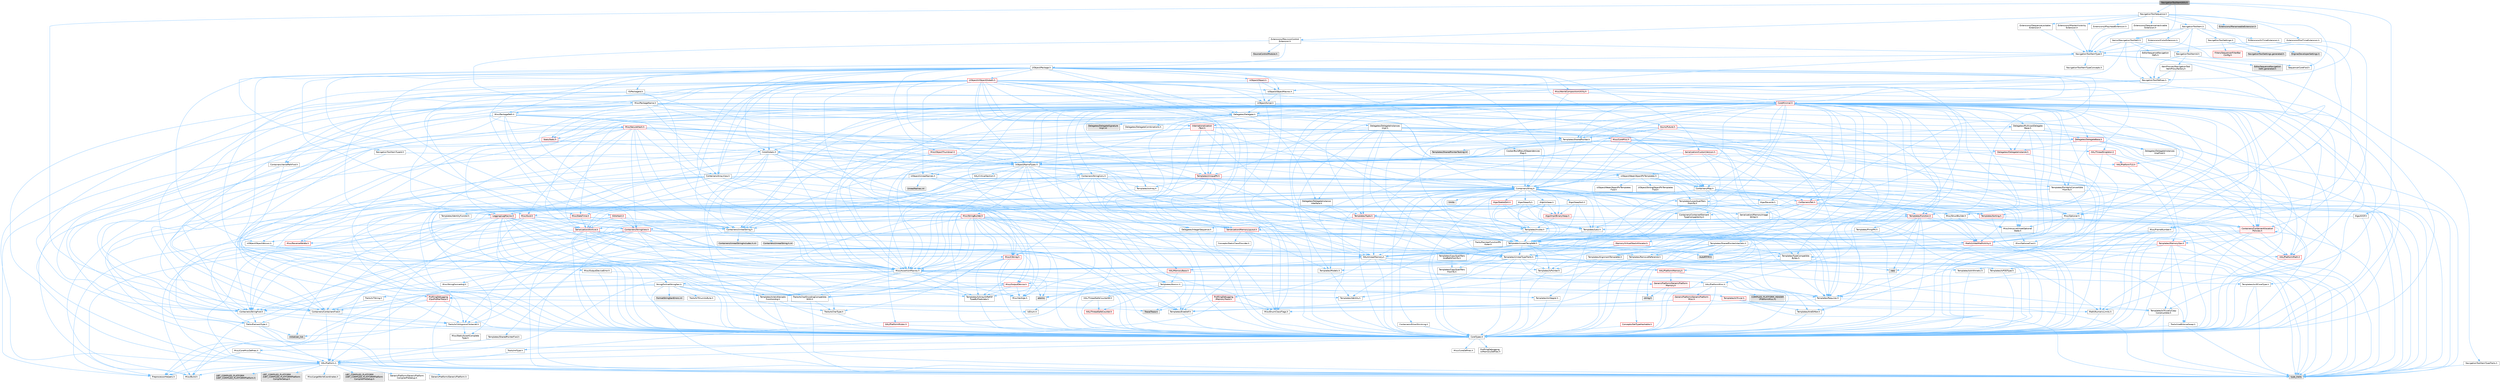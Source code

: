 digraph "NavigationToolItemUtils.h"
{
 // INTERACTIVE_SVG=YES
 // LATEX_PDF_SIZE
  bgcolor="transparent";
  edge [fontname=Helvetica,fontsize=10,labelfontname=Helvetica,labelfontsize=10];
  node [fontname=Helvetica,fontsize=10,shape=box,height=0.2,width=0.4];
  Node1 [id="Node000001",label="NavigationToolItemUtils.h",height=0.2,width=0.4,color="gray40", fillcolor="grey60", style="filled", fontcolor="black",tooltip=" "];
  Node1 -> Node2 [id="edge1_Node000001_Node000002",color="steelblue1",style="solid",tooltip=" "];
  Node2 [id="Node000002",label="Algo/AllOf.h",height=0.2,width=0.4,color="grey40", fillcolor="white", style="filled",URL="$db/d85/AllOf_8h.html",tooltip=" "];
  Node2 -> Node3 [id="edge2_Node000002_Node000003",color="steelblue1",style="solid",tooltip=" "];
  Node3 [id="Node000003",label="CoreTypes.h",height=0.2,width=0.4,color="grey40", fillcolor="white", style="filled",URL="$dc/dec/CoreTypes_8h.html",tooltip=" "];
  Node3 -> Node4 [id="edge3_Node000003_Node000004",color="steelblue1",style="solid",tooltip=" "];
  Node4 [id="Node000004",label="HAL/Platform.h",height=0.2,width=0.4,color="grey40", fillcolor="white", style="filled",URL="$d9/dd0/Platform_8h.html",tooltip=" "];
  Node4 -> Node5 [id="edge4_Node000004_Node000005",color="steelblue1",style="solid",tooltip=" "];
  Node5 [id="Node000005",label="Misc/Build.h",height=0.2,width=0.4,color="grey40", fillcolor="white", style="filled",URL="$d3/dbb/Build_8h.html",tooltip=" "];
  Node4 -> Node6 [id="edge5_Node000004_Node000006",color="steelblue1",style="solid",tooltip=" "];
  Node6 [id="Node000006",label="Misc/LargeWorldCoordinates.h",height=0.2,width=0.4,color="grey40", fillcolor="white", style="filled",URL="$d2/dcb/LargeWorldCoordinates_8h.html",tooltip=" "];
  Node4 -> Node7 [id="edge6_Node000004_Node000007",color="steelblue1",style="solid",tooltip=" "];
  Node7 [id="Node000007",label="type_traits",height=0.2,width=0.4,color="grey60", fillcolor="#E0E0E0", style="filled",tooltip=" "];
  Node4 -> Node8 [id="edge7_Node000004_Node000008",color="steelblue1",style="solid",tooltip=" "];
  Node8 [id="Node000008",label="PreprocessorHelpers.h",height=0.2,width=0.4,color="grey40", fillcolor="white", style="filled",URL="$db/ddb/PreprocessorHelpers_8h.html",tooltip=" "];
  Node4 -> Node9 [id="edge8_Node000004_Node000009",color="steelblue1",style="solid",tooltip=" "];
  Node9 [id="Node000009",label="UBT_COMPILED_PLATFORM\l/UBT_COMPILED_PLATFORMPlatform\lCompilerPreSetup.h",height=0.2,width=0.4,color="grey60", fillcolor="#E0E0E0", style="filled",tooltip=" "];
  Node4 -> Node10 [id="edge9_Node000004_Node000010",color="steelblue1",style="solid",tooltip=" "];
  Node10 [id="Node000010",label="GenericPlatform/GenericPlatform\lCompilerPreSetup.h",height=0.2,width=0.4,color="grey40", fillcolor="white", style="filled",URL="$d9/dc8/GenericPlatformCompilerPreSetup_8h.html",tooltip=" "];
  Node4 -> Node11 [id="edge10_Node000004_Node000011",color="steelblue1",style="solid",tooltip=" "];
  Node11 [id="Node000011",label="GenericPlatform/GenericPlatform.h",height=0.2,width=0.4,color="grey40", fillcolor="white", style="filled",URL="$d6/d84/GenericPlatform_8h.html",tooltip=" "];
  Node4 -> Node12 [id="edge11_Node000004_Node000012",color="steelblue1",style="solid",tooltip=" "];
  Node12 [id="Node000012",label="UBT_COMPILED_PLATFORM\l/UBT_COMPILED_PLATFORMPlatform.h",height=0.2,width=0.4,color="grey60", fillcolor="#E0E0E0", style="filled",tooltip=" "];
  Node4 -> Node13 [id="edge12_Node000004_Node000013",color="steelblue1",style="solid",tooltip=" "];
  Node13 [id="Node000013",label="UBT_COMPILED_PLATFORM\l/UBT_COMPILED_PLATFORMPlatform\lCompilerSetup.h",height=0.2,width=0.4,color="grey60", fillcolor="#E0E0E0", style="filled",tooltip=" "];
  Node3 -> Node14 [id="edge13_Node000003_Node000014",color="steelblue1",style="solid",tooltip=" "];
  Node14 [id="Node000014",label="ProfilingDebugging\l/UMemoryDefines.h",height=0.2,width=0.4,color="grey40", fillcolor="white", style="filled",URL="$d2/da2/UMemoryDefines_8h.html",tooltip=" "];
  Node3 -> Node15 [id="edge14_Node000003_Node000015",color="steelblue1",style="solid",tooltip=" "];
  Node15 [id="Node000015",label="Misc/CoreMiscDefines.h",height=0.2,width=0.4,color="grey40", fillcolor="white", style="filled",URL="$da/d38/CoreMiscDefines_8h.html",tooltip=" "];
  Node15 -> Node4 [id="edge15_Node000015_Node000004",color="steelblue1",style="solid",tooltip=" "];
  Node15 -> Node8 [id="edge16_Node000015_Node000008",color="steelblue1",style="solid",tooltip=" "];
  Node3 -> Node16 [id="edge17_Node000003_Node000016",color="steelblue1",style="solid",tooltip=" "];
  Node16 [id="Node000016",label="Misc/CoreDefines.h",height=0.2,width=0.4,color="grey40", fillcolor="white", style="filled",URL="$d3/dd2/CoreDefines_8h.html",tooltip=" "];
  Node2 -> Node17 [id="edge18_Node000002_Node000017",color="steelblue1",style="solid",tooltip=" "];
  Node17 [id="Node000017",label="Templates/Invoke.h",height=0.2,width=0.4,color="grey40", fillcolor="white", style="filled",URL="$d7/deb/Invoke_8h.html",tooltip=" "];
  Node17 -> Node3 [id="edge19_Node000017_Node000003",color="steelblue1",style="solid",tooltip=" "];
  Node17 -> Node18 [id="edge20_Node000017_Node000018",color="steelblue1",style="solid",tooltip=" "];
  Node18 [id="Node000018",label="Traits/MemberFunctionPtr\lOuter.h",height=0.2,width=0.4,color="grey40", fillcolor="white", style="filled",URL="$db/da7/MemberFunctionPtrOuter_8h.html",tooltip=" "];
  Node17 -> Node19 [id="edge21_Node000017_Node000019",color="steelblue1",style="solid",tooltip=" "];
  Node19 [id="Node000019",label="Templates/UnrealTemplate.h",height=0.2,width=0.4,color="grey40", fillcolor="white", style="filled",URL="$d4/d24/UnrealTemplate_8h.html",tooltip=" "];
  Node19 -> Node3 [id="edge22_Node000019_Node000003",color="steelblue1",style="solid",tooltip=" "];
  Node19 -> Node20 [id="edge23_Node000019_Node000020",color="steelblue1",style="solid",tooltip=" "];
  Node20 [id="Node000020",label="Templates/IsPointer.h",height=0.2,width=0.4,color="grey40", fillcolor="white", style="filled",URL="$d7/d05/IsPointer_8h.html",tooltip=" "];
  Node20 -> Node3 [id="edge24_Node000020_Node000003",color="steelblue1",style="solid",tooltip=" "];
  Node19 -> Node21 [id="edge25_Node000019_Node000021",color="steelblue1",style="solid",tooltip=" "];
  Node21 [id="Node000021",label="HAL/UnrealMemory.h",height=0.2,width=0.4,color="grey40", fillcolor="white", style="filled",URL="$d9/d96/UnrealMemory_8h.html",tooltip=" "];
  Node21 -> Node3 [id="edge26_Node000021_Node000003",color="steelblue1",style="solid",tooltip=" "];
  Node21 -> Node22 [id="edge27_Node000021_Node000022",color="steelblue1",style="solid",tooltip=" "];
  Node22 [id="Node000022",label="GenericPlatform/GenericPlatform\lMemory.h",height=0.2,width=0.4,color="red", fillcolor="#FFF0F0", style="filled",URL="$dd/d22/GenericPlatformMemory_8h.html",tooltip=" "];
  Node22 -> Node3 [id="edge28_Node000022_Node000003",color="steelblue1",style="solid",tooltip=" "];
  Node22 -> Node32 [id="edge29_Node000022_Node000032",color="steelblue1",style="solid",tooltip=" "];
  Node32 [id="Node000032",label="string.h",height=0.2,width=0.4,color="grey60", fillcolor="#E0E0E0", style="filled",tooltip=" "];
  Node21 -> Node34 [id="edge30_Node000021_Node000034",color="steelblue1",style="solid",tooltip=" "];
  Node34 [id="Node000034",label="HAL/MemoryBase.h",height=0.2,width=0.4,color="red", fillcolor="#FFF0F0", style="filled",URL="$d6/d9f/MemoryBase_8h.html",tooltip=" "];
  Node34 -> Node3 [id="edge31_Node000034_Node000003",color="steelblue1",style="solid",tooltip=" "];
  Node34 -> Node78 [id="edge32_Node000034_Node000078",color="steelblue1",style="solid",tooltip=" "];
  Node78 [id="Node000078",label="Misc/OutputDevice.h",height=0.2,width=0.4,color="red", fillcolor="#FFF0F0", style="filled",URL="$d7/d32/OutputDevice_8h.html",tooltip=" "];
  Node78 -> Node3 [id="edge33_Node000078_Node000003",color="steelblue1",style="solid",tooltip=" "];
  Node78 -> Node70 [id="edge34_Node000078_Node000070",color="steelblue1",style="solid",tooltip=" "];
  Node70 [id="Node000070",label="Misc/VarArgs.h",height=0.2,width=0.4,color="grey40", fillcolor="white", style="filled",URL="$d5/d6f/VarArgs_8h.html",tooltip=" "];
  Node70 -> Node3 [id="edge35_Node000070_Node000003",color="steelblue1",style="solid",tooltip=" "];
  Node78 -> Node65 [id="edge36_Node000078_Node000065",color="steelblue1",style="solid",tooltip=" "];
  Node65 [id="Node000065",label="Templates/IsArrayOrRefOf\lTypeByPredicate.h",height=0.2,width=0.4,color="grey40", fillcolor="white", style="filled",URL="$d6/da1/IsArrayOrRefOfTypeByPredicate_8h.html",tooltip=" "];
  Node65 -> Node3 [id="edge37_Node000065_Node000003",color="steelblue1",style="solid",tooltip=" "];
  Node78 -> Node66 [id="edge38_Node000078_Node000066",color="steelblue1",style="solid",tooltip=" "];
  Node66 [id="Node000066",label="Templates/IsValidVariadic\lFunctionArg.h",height=0.2,width=0.4,color="grey40", fillcolor="white", style="filled",URL="$d0/dc8/IsValidVariadicFunctionArg_8h.html",tooltip=" "];
  Node66 -> Node3 [id="edge39_Node000066_Node000003",color="steelblue1",style="solid",tooltip=" "];
  Node66 -> Node67 [id="edge40_Node000066_Node000067",color="steelblue1",style="solid",tooltip=" "];
  Node67 [id="Node000067",label="IsEnum.h",height=0.2,width=0.4,color="grey40", fillcolor="white", style="filled",URL="$d4/de5/IsEnum_8h.html",tooltip=" "];
  Node66 -> Node7 [id="edge41_Node000066_Node000007",color="steelblue1",style="solid",tooltip=" "];
  Node78 -> Node68 [id="edge42_Node000078_Node000068",color="steelblue1",style="solid",tooltip=" "];
  Node68 [id="Node000068",label="Traits/IsCharEncodingCompatible\lWith.h",height=0.2,width=0.4,color="grey40", fillcolor="white", style="filled",URL="$df/dd1/IsCharEncodingCompatibleWith_8h.html",tooltip=" "];
  Node68 -> Node7 [id="edge43_Node000068_Node000007",color="steelblue1",style="solid",tooltip=" "];
  Node68 -> Node69 [id="edge44_Node000068_Node000069",color="steelblue1",style="solid",tooltip=" "];
  Node69 [id="Node000069",label="Traits/IsCharType.h",height=0.2,width=0.4,color="grey40", fillcolor="white", style="filled",URL="$db/d51/IsCharType_8h.html",tooltip=" "];
  Node69 -> Node3 [id="edge45_Node000069_Node000003",color="steelblue1",style="solid",tooltip=" "];
  Node34 -> Node80 [id="edge46_Node000034_Node000080",color="steelblue1",style="solid",tooltip=" "];
  Node80 [id="Node000080",label="Templates/Atomic.h",height=0.2,width=0.4,color="grey40", fillcolor="white", style="filled",URL="$d3/d91/Atomic_8h.html",tooltip=" "];
  Node80 -> Node81 [id="edge47_Node000080_Node000081",color="steelblue1",style="solid",tooltip=" "];
  Node81 [id="Node000081",label="HAL/ThreadSafeCounter.h",height=0.2,width=0.4,color="red", fillcolor="#FFF0F0", style="filled",URL="$dc/dc9/ThreadSafeCounter_8h.html",tooltip=" "];
  Node81 -> Node3 [id="edge48_Node000081_Node000003",color="steelblue1",style="solid",tooltip=" "];
  Node80 -> Node82 [id="edge49_Node000080_Node000082",color="steelblue1",style="solid",tooltip=" "];
  Node82 [id="Node000082",label="HAL/ThreadSafeCounter64.h",height=0.2,width=0.4,color="grey40", fillcolor="white", style="filled",URL="$d0/d12/ThreadSafeCounter64_8h.html",tooltip=" "];
  Node82 -> Node3 [id="edge50_Node000082_Node000003",color="steelblue1",style="solid",tooltip=" "];
  Node82 -> Node81 [id="edge51_Node000082_Node000081",color="steelblue1",style="solid",tooltip=" "];
  Node80 -> Node83 [id="edge52_Node000080_Node000083",color="steelblue1",style="solid",tooltip=" "];
  Node83 [id="Node000083",label="Templates/IsIntegral.h",height=0.2,width=0.4,color="grey40", fillcolor="white", style="filled",URL="$da/d64/IsIntegral_8h.html",tooltip=" "];
  Node83 -> Node3 [id="edge53_Node000083_Node000003",color="steelblue1",style="solid",tooltip=" "];
  Node80 -> Node84 [id="edge54_Node000080_Node000084",color="steelblue1",style="solid",tooltip=" "];
  Node84 [id="Node000084",label="Templates/IsTrivial.h",height=0.2,width=0.4,color="red", fillcolor="#FFF0F0", style="filled",URL="$da/d4c/IsTrivial_8h.html",tooltip=" "];
  Node84 -> Node85 [id="edge55_Node000084_Node000085",color="steelblue1",style="solid",tooltip=" "];
  Node85 [id="Node000085",label="Templates/AndOrNot.h",height=0.2,width=0.4,color="grey40", fillcolor="white", style="filled",URL="$db/d0a/AndOrNot_8h.html",tooltip=" "];
  Node85 -> Node3 [id="edge56_Node000085_Node000003",color="steelblue1",style="solid",tooltip=" "];
  Node84 -> Node86 [id="edge57_Node000084_Node000086",color="steelblue1",style="solid",tooltip=" "];
  Node86 [id="Node000086",label="Templates/IsTriviallyCopy\lConstructible.h",height=0.2,width=0.4,color="grey40", fillcolor="white", style="filled",URL="$d3/d78/IsTriviallyCopyConstructible_8h.html",tooltip=" "];
  Node86 -> Node3 [id="edge58_Node000086_Node000003",color="steelblue1",style="solid",tooltip=" "];
  Node86 -> Node7 [id="edge59_Node000086_Node000007",color="steelblue1",style="solid",tooltip=" "];
  Node84 -> Node7 [id="edge60_Node000084_Node000007",color="steelblue1",style="solid",tooltip=" "];
  Node80 -> Node88 [id="edge61_Node000080_Node000088",color="steelblue1",style="solid",tooltip=" "];
  Node88 [id="Node000088",label="Traits/IntType.h",height=0.2,width=0.4,color="grey40", fillcolor="white", style="filled",URL="$d7/deb/IntType_8h.html",tooltip=" "];
  Node88 -> Node4 [id="edge62_Node000088_Node000004",color="steelblue1",style="solid",tooltip=" "];
  Node80 -> Node77 [id="edge63_Node000080_Node000077",color="steelblue1",style="solid",tooltip=" "];
  Node77 [id="Node000077",label="atomic",height=0.2,width=0.4,color="grey60", fillcolor="#E0E0E0", style="filled",tooltip=" "];
  Node21 -> Node89 [id="edge64_Node000021_Node000089",color="steelblue1",style="solid",tooltip=" "];
  Node89 [id="Node000089",label="HAL/PlatformMemory.h",height=0.2,width=0.4,color="red", fillcolor="#FFF0F0", style="filled",URL="$de/d68/PlatformMemory_8h.html",tooltip=" "];
  Node89 -> Node3 [id="edge65_Node000089_Node000003",color="steelblue1",style="solid",tooltip=" "];
  Node89 -> Node22 [id="edge66_Node000089_Node000022",color="steelblue1",style="solid",tooltip=" "];
  Node21 -> Node91 [id="edge67_Node000021_Node000091",color="steelblue1",style="solid",tooltip=" "];
  Node91 [id="Node000091",label="ProfilingDebugging\l/MemoryTrace.h",height=0.2,width=0.4,color="red", fillcolor="#FFF0F0", style="filled",URL="$da/dd7/MemoryTrace_8h.html",tooltip=" "];
  Node91 -> Node4 [id="edge68_Node000091_Node000004",color="steelblue1",style="solid",tooltip=" "];
  Node91 -> Node55 [id="edge69_Node000091_Node000055",color="steelblue1",style="solid",tooltip=" "];
  Node55 [id="Node000055",label="Misc/EnumClassFlags.h",height=0.2,width=0.4,color="grey40", fillcolor="white", style="filled",URL="$d8/de7/EnumClassFlags_8h.html",tooltip=" "];
  Node91 -> Node63 [id="edge70_Node000091_Node000063",color="steelblue1",style="solid",tooltip=" "];
  Node63 [id="Node000063",label="Trace/Trace.h",height=0.2,width=0.4,color="grey60", fillcolor="#E0E0E0", style="filled",tooltip=" "];
  Node21 -> Node20 [id="edge71_Node000021_Node000020",color="steelblue1",style="solid",tooltip=" "];
  Node19 -> Node92 [id="edge72_Node000019_Node000092",color="steelblue1",style="solid",tooltip=" "];
  Node92 [id="Node000092",label="Templates/CopyQualifiers\lAndRefsFromTo.h",height=0.2,width=0.4,color="grey40", fillcolor="white", style="filled",URL="$d3/db3/CopyQualifiersAndRefsFromTo_8h.html",tooltip=" "];
  Node92 -> Node93 [id="edge73_Node000092_Node000093",color="steelblue1",style="solid",tooltip=" "];
  Node93 [id="Node000093",label="Templates/CopyQualifiers\lFromTo.h",height=0.2,width=0.4,color="grey40", fillcolor="white", style="filled",URL="$d5/db4/CopyQualifiersFromTo_8h.html",tooltip=" "];
  Node19 -> Node94 [id="edge74_Node000019_Node000094",color="steelblue1",style="solid",tooltip=" "];
  Node94 [id="Node000094",label="Templates/UnrealTypeTraits.h",height=0.2,width=0.4,color="grey40", fillcolor="white", style="filled",URL="$d2/d2d/UnrealTypeTraits_8h.html",tooltip=" "];
  Node94 -> Node3 [id="edge75_Node000094_Node000003",color="steelblue1",style="solid",tooltip=" "];
  Node94 -> Node20 [id="edge76_Node000094_Node000020",color="steelblue1",style="solid",tooltip=" "];
  Node94 -> Node47 [id="edge77_Node000094_Node000047",color="steelblue1",style="solid",tooltip=" "];
  Node47 [id="Node000047",label="Misc/AssertionMacros.h",height=0.2,width=0.4,color="grey40", fillcolor="white", style="filled",URL="$d0/dfa/AssertionMacros_8h.html",tooltip=" "];
  Node47 -> Node3 [id="edge78_Node000047_Node000003",color="steelblue1",style="solid",tooltip=" "];
  Node47 -> Node4 [id="edge79_Node000047_Node000004",color="steelblue1",style="solid",tooltip=" "];
  Node47 -> Node48 [id="edge80_Node000047_Node000048",color="steelblue1",style="solid",tooltip=" "];
  Node48 [id="Node000048",label="HAL/PlatformMisc.h",height=0.2,width=0.4,color="grey40", fillcolor="white", style="filled",URL="$d0/df5/PlatformMisc_8h.html",tooltip=" "];
  Node48 -> Node3 [id="edge81_Node000048_Node000003",color="steelblue1",style="solid",tooltip=" "];
  Node48 -> Node49 [id="edge82_Node000048_Node000049",color="steelblue1",style="solid",tooltip=" "];
  Node49 [id="Node000049",label="GenericPlatform/GenericPlatform\lMisc.h",height=0.2,width=0.4,color="red", fillcolor="#FFF0F0", style="filled",URL="$db/d9a/GenericPlatformMisc_8h.html",tooltip=" "];
  Node49 -> Node50 [id="edge83_Node000049_Node000050",color="steelblue1",style="solid",tooltip=" "];
  Node50 [id="Node000050",label="Containers/StringFwd.h",height=0.2,width=0.4,color="grey40", fillcolor="white", style="filled",URL="$df/d37/StringFwd_8h.html",tooltip=" "];
  Node50 -> Node3 [id="edge84_Node000050_Node000003",color="steelblue1",style="solid",tooltip=" "];
  Node50 -> Node51 [id="edge85_Node000050_Node000051",color="steelblue1",style="solid",tooltip=" "];
  Node51 [id="Node000051",label="Traits/ElementType.h",height=0.2,width=0.4,color="grey40", fillcolor="white", style="filled",URL="$d5/d4f/ElementType_8h.html",tooltip=" "];
  Node51 -> Node4 [id="edge86_Node000051_Node000004",color="steelblue1",style="solid",tooltip=" "];
  Node51 -> Node27 [id="edge87_Node000051_Node000027",color="steelblue1",style="solid",tooltip=" "];
  Node27 [id="Node000027",label="initializer_list",height=0.2,width=0.4,color="grey60", fillcolor="#E0E0E0", style="filled",tooltip=" "];
  Node51 -> Node7 [id="edge88_Node000051_Node000007",color="steelblue1",style="solid",tooltip=" "];
  Node50 -> Node25 [id="edge89_Node000050_Node000025",color="steelblue1",style="solid",tooltip=" "];
  Node25 [id="Node000025",label="Traits/IsContiguousContainer.h",height=0.2,width=0.4,color="grey40", fillcolor="white", style="filled",URL="$d5/d3c/IsContiguousContainer_8h.html",tooltip=" "];
  Node25 -> Node3 [id="edge90_Node000025_Node000003",color="steelblue1",style="solid",tooltip=" "];
  Node25 -> Node26 [id="edge91_Node000025_Node000026",color="steelblue1",style="solid",tooltip=" "];
  Node26 [id="Node000026",label="Misc/StaticAssertComplete\lType.h",height=0.2,width=0.4,color="grey40", fillcolor="white", style="filled",URL="$d5/d4e/StaticAssertCompleteType_8h.html",tooltip=" "];
  Node25 -> Node27 [id="edge92_Node000025_Node000027",color="steelblue1",style="solid",tooltip=" "];
  Node49 -> Node3 [id="edge93_Node000049_Node000003",color="steelblue1",style="solid",tooltip=" "];
  Node49 -> Node53 [id="edge94_Node000049_Node000053",color="steelblue1",style="solid",tooltip=" "];
  Node53 [id="Node000053",label="Math/NumericLimits.h",height=0.2,width=0.4,color="grey40", fillcolor="white", style="filled",URL="$df/d1b/NumericLimits_8h.html",tooltip=" "];
  Node53 -> Node3 [id="edge95_Node000053_Node000003",color="steelblue1",style="solid",tooltip=" "];
  Node49 -> Node55 [id="edge96_Node000049_Node000055",color="steelblue1",style="solid",tooltip=" "];
  Node48 -> Node58 [id="edge97_Node000048_Node000058",color="steelblue1",style="solid",tooltip=" "];
  Node58 [id="Node000058",label="COMPILED_PLATFORM_HEADER\l(PlatformMisc.h)",height=0.2,width=0.4,color="grey60", fillcolor="#E0E0E0", style="filled",tooltip=" "];
  Node48 -> Node59 [id="edge98_Node000048_Node000059",color="steelblue1",style="solid",tooltip=" "];
  Node59 [id="Node000059",label="ProfilingDebugging\l/CpuProfilerTrace.h",height=0.2,width=0.4,color="red", fillcolor="#FFF0F0", style="filled",URL="$da/dcb/CpuProfilerTrace_8h.html",tooltip=" "];
  Node59 -> Node3 [id="edge99_Node000059_Node000003",color="steelblue1",style="solid",tooltip=" "];
  Node59 -> Node24 [id="edge100_Node000059_Node000024",color="steelblue1",style="solid",tooltip=" "];
  Node24 [id="Node000024",label="Containers/ContainersFwd.h",height=0.2,width=0.4,color="grey40", fillcolor="white", style="filled",URL="$d4/d0a/ContainersFwd_8h.html",tooltip=" "];
  Node24 -> Node4 [id="edge101_Node000024_Node000004",color="steelblue1",style="solid",tooltip=" "];
  Node24 -> Node3 [id="edge102_Node000024_Node000003",color="steelblue1",style="solid",tooltip=" "];
  Node24 -> Node25 [id="edge103_Node000024_Node000025",color="steelblue1",style="solid",tooltip=" "];
  Node59 -> Node8 [id="edge104_Node000059_Node000008",color="steelblue1",style="solid",tooltip=" "];
  Node59 -> Node5 [id="edge105_Node000059_Node000005",color="steelblue1",style="solid",tooltip=" "];
  Node59 -> Node63 [id="edge106_Node000059_Node000063",color="steelblue1",style="solid",tooltip=" "];
  Node47 -> Node8 [id="edge107_Node000047_Node000008",color="steelblue1",style="solid",tooltip=" "];
  Node47 -> Node64 [id="edge108_Node000047_Node000064",color="steelblue1",style="solid",tooltip=" "];
  Node64 [id="Node000064",label="Templates/EnableIf.h",height=0.2,width=0.4,color="grey40", fillcolor="white", style="filled",URL="$d7/d60/EnableIf_8h.html",tooltip=" "];
  Node64 -> Node3 [id="edge109_Node000064_Node000003",color="steelblue1",style="solid",tooltip=" "];
  Node47 -> Node65 [id="edge110_Node000047_Node000065",color="steelblue1",style="solid",tooltip=" "];
  Node47 -> Node66 [id="edge111_Node000047_Node000066",color="steelblue1",style="solid",tooltip=" "];
  Node47 -> Node68 [id="edge112_Node000047_Node000068",color="steelblue1",style="solid",tooltip=" "];
  Node47 -> Node70 [id="edge113_Node000047_Node000070",color="steelblue1",style="solid",tooltip=" "];
  Node47 -> Node71 [id="edge114_Node000047_Node000071",color="steelblue1",style="solid",tooltip=" "];
  Node71 [id="Node000071",label="String/FormatStringSan.h",height=0.2,width=0.4,color="grey40", fillcolor="white", style="filled",URL="$d3/d8b/FormatStringSan_8h.html",tooltip=" "];
  Node71 -> Node7 [id="edge115_Node000071_Node000007",color="steelblue1",style="solid",tooltip=" "];
  Node71 -> Node3 [id="edge116_Node000071_Node000003",color="steelblue1",style="solid",tooltip=" "];
  Node71 -> Node72 [id="edge117_Node000071_Node000072",color="steelblue1",style="solid",tooltip=" "];
  Node72 [id="Node000072",label="Templates/Requires.h",height=0.2,width=0.4,color="grey40", fillcolor="white", style="filled",URL="$dc/d96/Requires_8h.html",tooltip=" "];
  Node72 -> Node64 [id="edge118_Node000072_Node000064",color="steelblue1",style="solid",tooltip=" "];
  Node72 -> Node7 [id="edge119_Node000072_Node000007",color="steelblue1",style="solid",tooltip=" "];
  Node71 -> Node73 [id="edge120_Node000071_Node000073",color="steelblue1",style="solid",tooltip=" "];
  Node73 [id="Node000073",label="Templates/Identity.h",height=0.2,width=0.4,color="grey40", fillcolor="white", style="filled",URL="$d0/dd5/Identity_8h.html",tooltip=" "];
  Node71 -> Node66 [id="edge121_Node000071_Node000066",color="steelblue1",style="solid",tooltip=" "];
  Node71 -> Node69 [id="edge122_Node000071_Node000069",color="steelblue1",style="solid",tooltip=" "];
  Node71 -> Node74 [id="edge123_Node000071_Node000074",color="steelblue1",style="solid",tooltip=" "];
  Node74 [id="Node000074",label="Traits/IsTEnumAsByte.h",height=0.2,width=0.4,color="grey40", fillcolor="white", style="filled",URL="$d1/de6/IsTEnumAsByte_8h.html",tooltip=" "];
  Node71 -> Node75 [id="edge124_Node000071_Node000075",color="steelblue1",style="solid",tooltip=" "];
  Node75 [id="Node000075",label="Traits/IsTString.h",height=0.2,width=0.4,color="grey40", fillcolor="white", style="filled",URL="$d0/df8/IsTString_8h.html",tooltip=" "];
  Node75 -> Node24 [id="edge125_Node000075_Node000024",color="steelblue1",style="solid",tooltip=" "];
  Node71 -> Node24 [id="edge126_Node000071_Node000024",color="steelblue1",style="solid",tooltip=" "];
  Node71 -> Node76 [id="edge127_Node000071_Node000076",color="steelblue1",style="solid",tooltip=" "];
  Node76 [id="Node000076",label="FormatStringSanErrors.inl",height=0.2,width=0.4,color="grey60", fillcolor="#E0E0E0", style="filled",tooltip=" "];
  Node47 -> Node77 [id="edge128_Node000047_Node000077",color="steelblue1",style="solid",tooltip=" "];
  Node94 -> Node85 [id="edge129_Node000094_Node000085",color="steelblue1",style="solid",tooltip=" "];
  Node94 -> Node64 [id="edge130_Node000094_Node000064",color="steelblue1",style="solid",tooltip=" "];
  Node94 -> Node95 [id="edge131_Node000094_Node000095",color="steelblue1",style="solid",tooltip=" "];
  Node95 [id="Node000095",label="Templates/IsArithmetic.h",height=0.2,width=0.4,color="grey40", fillcolor="white", style="filled",URL="$d2/d5d/IsArithmetic_8h.html",tooltip=" "];
  Node95 -> Node3 [id="edge132_Node000095_Node000003",color="steelblue1",style="solid",tooltip=" "];
  Node94 -> Node67 [id="edge133_Node000094_Node000067",color="steelblue1",style="solid",tooltip=" "];
  Node94 -> Node96 [id="edge134_Node000094_Node000096",color="steelblue1",style="solid",tooltip=" "];
  Node96 [id="Node000096",label="Templates/Models.h",height=0.2,width=0.4,color="grey40", fillcolor="white", style="filled",URL="$d3/d0c/Models_8h.html",tooltip=" "];
  Node96 -> Node73 [id="edge135_Node000096_Node000073",color="steelblue1",style="solid",tooltip=" "];
  Node94 -> Node97 [id="edge136_Node000094_Node000097",color="steelblue1",style="solid",tooltip=" "];
  Node97 [id="Node000097",label="Templates/IsPODType.h",height=0.2,width=0.4,color="grey40", fillcolor="white", style="filled",URL="$d7/db1/IsPODType_8h.html",tooltip=" "];
  Node97 -> Node3 [id="edge137_Node000097_Node000003",color="steelblue1",style="solid",tooltip=" "];
  Node94 -> Node98 [id="edge138_Node000094_Node000098",color="steelblue1",style="solid",tooltip=" "];
  Node98 [id="Node000098",label="Templates/IsUECoreType.h",height=0.2,width=0.4,color="grey40", fillcolor="white", style="filled",URL="$d1/db8/IsUECoreType_8h.html",tooltip=" "];
  Node98 -> Node3 [id="edge139_Node000098_Node000003",color="steelblue1",style="solid",tooltip=" "];
  Node98 -> Node7 [id="edge140_Node000098_Node000007",color="steelblue1",style="solid",tooltip=" "];
  Node94 -> Node86 [id="edge141_Node000094_Node000086",color="steelblue1",style="solid",tooltip=" "];
  Node19 -> Node99 [id="edge142_Node000019_Node000099",color="steelblue1",style="solid",tooltip=" "];
  Node99 [id="Node000099",label="Templates/RemoveReference.h",height=0.2,width=0.4,color="grey40", fillcolor="white", style="filled",URL="$da/dbe/RemoveReference_8h.html",tooltip=" "];
  Node99 -> Node3 [id="edge143_Node000099_Node000003",color="steelblue1",style="solid",tooltip=" "];
  Node19 -> Node72 [id="edge144_Node000019_Node000072",color="steelblue1",style="solid",tooltip=" "];
  Node19 -> Node100 [id="edge145_Node000019_Node000100",color="steelblue1",style="solid",tooltip=" "];
  Node100 [id="Node000100",label="Templates/TypeCompatible\lBytes.h",height=0.2,width=0.4,color="grey40", fillcolor="white", style="filled",URL="$df/d0a/TypeCompatibleBytes_8h.html",tooltip=" "];
  Node100 -> Node3 [id="edge146_Node000100_Node000003",color="steelblue1",style="solid",tooltip=" "];
  Node100 -> Node32 [id="edge147_Node000100_Node000032",color="steelblue1",style="solid",tooltip=" "];
  Node100 -> Node39 [id="edge148_Node000100_Node000039",color="steelblue1",style="solid",tooltip=" "];
  Node39 [id="Node000039",label="new",height=0.2,width=0.4,color="grey60", fillcolor="#E0E0E0", style="filled",tooltip=" "];
  Node100 -> Node7 [id="edge149_Node000100_Node000007",color="steelblue1",style="solid",tooltip=" "];
  Node19 -> Node73 [id="edge150_Node000019_Node000073",color="steelblue1",style="solid",tooltip=" "];
  Node19 -> Node25 [id="edge151_Node000019_Node000025",color="steelblue1",style="solid",tooltip=" "];
  Node19 -> Node101 [id="edge152_Node000019_Node000101",color="steelblue1",style="solid",tooltip=" "];
  Node101 [id="Node000101",label="Traits/UseBitwiseSwap.h",height=0.2,width=0.4,color="grey40", fillcolor="white", style="filled",URL="$db/df3/UseBitwiseSwap_8h.html",tooltip=" "];
  Node101 -> Node3 [id="edge153_Node000101_Node000003",color="steelblue1",style="solid",tooltip=" "];
  Node101 -> Node7 [id="edge154_Node000101_Node000007",color="steelblue1",style="solid",tooltip=" "];
  Node19 -> Node7 [id="edge155_Node000019_Node000007",color="steelblue1",style="solid",tooltip=" "];
  Node17 -> Node7 [id="edge156_Node000017_Node000007",color="steelblue1",style="solid",tooltip=" "];
  Node1 -> Node24 [id="edge157_Node000001_Node000024",color="steelblue1",style="solid",tooltip=" "];
  Node1 -> Node102 [id="edge158_Node000001_Node000102",color="steelblue1",style="solid",tooltip=" "];
  Node102 [id="Node000102",label="Items/INavigationToolItem.h",height=0.2,width=0.4,color="grey40", fillcolor="white", style="filled",URL="$d8/d5d/INavigationToolItem_8h.html",tooltip=" "];
  Node102 -> Node103 [id="edge159_Node000102_Node000103",color="steelblue1",style="solid",tooltip=" "];
  Node103 [id="Node000103",label="Delegates/Delegate.h",height=0.2,width=0.4,color="grey40", fillcolor="white", style="filled",URL="$d4/d80/Delegate_8h.html",tooltip=" "];
  Node103 -> Node3 [id="edge160_Node000103_Node000003",color="steelblue1",style="solid",tooltip=" "];
  Node103 -> Node47 [id="edge161_Node000103_Node000047",color="steelblue1",style="solid",tooltip=" "];
  Node103 -> Node104 [id="edge162_Node000103_Node000104",color="steelblue1",style="solid",tooltip=" "];
  Node104 [id="Node000104",label="UObject/NameTypes.h",height=0.2,width=0.4,color="grey40", fillcolor="white", style="filled",URL="$d6/d35/NameTypes_8h.html",tooltip=" "];
  Node104 -> Node3 [id="edge163_Node000104_Node000003",color="steelblue1",style="solid",tooltip=" "];
  Node104 -> Node47 [id="edge164_Node000104_Node000047",color="steelblue1",style="solid",tooltip=" "];
  Node104 -> Node21 [id="edge165_Node000104_Node000021",color="steelblue1",style="solid",tooltip=" "];
  Node104 -> Node94 [id="edge166_Node000104_Node000094",color="steelblue1",style="solid",tooltip=" "];
  Node104 -> Node19 [id="edge167_Node000104_Node000019",color="steelblue1",style="solid",tooltip=" "];
  Node104 -> Node105 [id="edge168_Node000104_Node000105",color="steelblue1",style="solid",tooltip=" "];
  Node105 [id="Node000105",label="Containers/UnrealString.h",height=0.2,width=0.4,color="grey40", fillcolor="white", style="filled",URL="$d5/dba/UnrealString_8h.html",tooltip=" "];
  Node105 -> Node106 [id="edge169_Node000105_Node000106",color="steelblue1",style="solid",tooltip=" "];
  Node106 [id="Node000106",label="Containers/UnrealStringIncludes.h.inl",height=0.2,width=0.4,color="grey60", fillcolor="#E0E0E0", style="filled",tooltip=" "];
  Node105 -> Node107 [id="edge170_Node000105_Node000107",color="steelblue1",style="solid",tooltip=" "];
  Node107 [id="Node000107",label="Containers/UnrealString.h.inl",height=0.2,width=0.4,color="grey60", fillcolor="#E0E0E0", style="filled",tooltip=" "];
  Node105 -> Node108 [id="edge171_Node000105_Node000108",color="steelblue1",style="solid",tooltip=" "];
  Node108 [id="Node000108",label="Misc/StringFormatArg.h",height=0.2,width=0.4,color="grey40", fillcolor="white", style="filled",URL="$d2/d16/StringFormatArg_8h.html",tooltip=" "];
  Node108 -> Node24 [id="edge172_Node000108_Node000024",color="steelblue1",style="solid",tooltip=" "];
  Node104 -> Node109 [id="edge173_Node000104_Node000109",color="steelblue1",style="solid",tooltip=" "];
  Node109 [id="Node000109",label="HAL/CriticalSection.h",height=0.2,width=0.4,color="grey40", fillcolor="white", style="filled",URL="$d6/d90/CriticalSection_8h.html",tooltip=" "];
  Node109 -> Node110 [id="edge174_Node000109_Node000110",color="steelblue1",style="solid",tooltip=" "];
  Node110 [id="Node000110",label="HAL/PlatformMutex.h",height=0.2,width=0.4,color="red", fillcolor="#FFF0F0", style="filled",URL="$d9/d0b/PlatformMutex_8h.html",tooltip=" "];
  Node110 -> Node3 [id="edge175_Node000110_Node000003",color="steelblue1",style="solid",tooltip=" "];
  Node104 -> Node112 [id="edge176_Node000104_Node000112",color="steelblue1",style="solid",tooltip=" "];
  Node112 [id="Node000112",label="Containers/StringConv.h",height=0.2,width=0.4,color="grey40", fillcolor="white", style="filled",URL="$d3/ddf/StringConv_8h.html",tooltip=" "];
  Node112 -> Node3 [id="edge177_Node000112_Node000003",color="steelblue1",style="solid",tooltip=" "];
  Node112 -> Node47 [id="edge178_Node000112_Node000047",color="steelblue1",style="solid",tooltip=" "];
  Node112 -> Node113 [id="edge179_Node000112_Node000113",color="steelblue1",style="solid",tooltip=" "];
  Node113 [id="Node000113",label="Containers/ContainerAllocation\lPolicies.h",height=0.2,width=0.4,color="red", fillcolor="#FFF0F0", style="filled",URL="$d7/dff/ContainerAllocationPolicies_8h.html",tooltip=" "];
  Node113 -> Node3 [id="edge180_Node000113_Node000003",color="steelblue1",style="solid",tooltip=" "];
  Node113 -> Node113 [id="edge181_Node000113_Node000113",color="steelblue1",style="solid",tooltip=" "];
  Node113 -> Node115 [id="edge182_Node000113_Node000115",color="steelblue1",style="solid",tooltip=" "];
  Node115 [id="Node000115",label="HAL/PlatformMath.h",height=0.2,width=0.4,color="red", fillcolor="#FFF0F0", style="filled",URL="$dc/d53/PlatformMath_8h.html",tooltip=" "];
  Node115 -> Node3 [id="edge183_Node000115_Node000003",color="steelblue1",style="solid",tooltip=" "];
  Node113 -> Node21 [id="edge184_Node000113_Node000021",color="steelblue1",style="solid",tooltip=" "];
  Node113 -> Node53 [id="edge185_Node000113_Node000053",color="steelblue1",style="solid",tooltip=" "];
  Node113 -> Node47 [id="edge186_Node000113_Node000047",color="steelblue1",style="solid",tooltip=" "];
  Node113 -> Node124 [id="edge187_Node000113_Node000124",color="steelblue1",style="solid",tooltip=" "];
  Node124 [id="Node000124",label="Templates/MemoryOps.h",height=0.2,width=0.4,color="red", fillcolor="#FFF0F0", style="filled",URL="$db/dea/MemoryOps_8h.html",tooltip=" "];
  Node124 -> Node3 [id="edge188_Node000124_Node000003",color="steelblue1",style="solid",tooltip=" "];
  Node124 -> Node21 [id="edge189_Node000124_Node000021",color="steelblue1",style="solid",tooltip=" "];
  Node124 -> Node86 [id="edge190_Node000124_Node000086",color="steelblue1",style="solid",tooltip=" "];
  Node124 -> Node72 [id="edge191_Node000124_Node000072",color="steelblue1",style="solid",tooltip=" "];
  Node124 -> Node94 [id="edge192_Node000124_Node000094",color="steelblue1",style="solid",tooltip=" "];
  Node124 -> Node101 [id="edge193_Node000124_Node000101",color="steelblue1",style="solid",tooltip=" "];
  Node124 -> Node39 [id="edge194_Node000124_Node000039",color="steelblue1",style="solid",tooltip=" "];
  Node124 -> Node7 [id="edge195_Node000124_Node000007",color="steelblue1",style="solid",tooltip=" "];
  Node113 -> Node100 [id="edge196_Node000113_Node000100",color="steelblue1",style="solid",tooltip=" "];
  Node113 -> Node7 [id="edge197_Node000113_Node000007",color="steelblue1",style="solid",tooltip=" "];
  Node112 -> Node125 [id="edge198_Node000112_Node000125",color="steelblue1",style="solid",tooltip=" "];
  Node125 [id="Node000125",label="Containers/Array.h",height=0.2,width=0.4,color="grey40", fillcolor="white", style="filled",URL="$df/dd0/Array_8h.html",tooltip=" "];
  Node125 -> Node3 [id="edge199_Node000125_Node000003",color="steelblue1",style="solid",tooltip=" "];
  Node125 -> Node47 [id="edge200_Node000125_Node000047",color="steelblue1",style="solid",tooltip=" "];
  Node125 -> Node126 [id="edge201_Node000125_Node000126",color="steelblue1",style="solid",tooltip=" "];
  Node126 [id="Node000126",label="Misc/IntrusiveUnsetOptional\lState.h",height=0.2,width=0.4,color="grey40", fillcolor="white", style="filled",URL="$d2/d0a/IntrusiveUnsetOptionalState_8h.html",tooltip=" "];
  Node126 -> Node127 [id="edge202_Node000126_Node000127",color="steelblue1",style="solid",tooltip=" "];
  Node127 [id="Node000127",label="Misc/OptionalFwd.h",height=0.2,width=0.4,color="grey40", fillcolor="white", style="filled",URL="$dc/d50/OptionalFwd_8h.html",tooltip=" "];
  Node125 -> Node128 [id="edge203_Node000125_Node000128",color="steelblue1",style="solid",tooltip=" "];
  Node128 [id="Node000128",label="Misc/ReverseIterate.h",height=0.2,width=0.4,color="red", fillcolor="#FFF0F0", style="filled",URL="$db/de3/ReverseIterate_8h.html",tooltip=" "];
  Node128 -> Node4 [id="edge204_Node000128_Node000004",color="steelblue1",style="solid",tooltip=" "];
  Node125 -> Node21 [id="edge205_Node000125_Node000021",color="steelblue1",style="solid",tooltip=" "];
  Node125 -> Node94 [id="edge206_Node000125_Node000094",color="steelblue1",style="solid",tooltip=" "];
  Node125 -> Node19 [id="edge207_Node000125_Node000019",color="steelblue1",style="solid",tooltip=" "];
  Node125 -> Node130 [id="edge208_Node000125_Node000130",color="steelblue1",style="solid",tooltip=" "];
  Node130 [id="Node000130",label="Containers/AllowShrinking.h",height=0.2,width=0.4,color="grey40", fillcolor="white", style="filled",URL="$d7/d1a/AllowShrinking_8h.html",tooltip=" "];
  Node130 -> Node3 [id="edge209_Node000130_Node000003",color="steelblue1",style="solid",tooltip=" "];
  Node125 -> Node113 [id="edge210_Node000125_Node000113",color="steelblue1",style="solid",tooltip=" "];
  Node125 -> Node131 [id="edge211_Node000125_Node000131",color="steelblue1",style="solid",tooltip=" "];
  Node131 [id="Node000131",label="Containers/ContainerElement\lTypeCompatibility.h",height=0.2,width=0.4,color="grey40", fillcolor="white", style="filled",URL="$df/ddf/ContainerElementTypeCompatibility_8h.html",tooltip=" "];
  Node131 -> Node3 [id="edge212_Node000131_Node000003",color="steelblue1",style="solid",tooltip=" "];
  Node131 -> Node94 [id="edge213_Node000131_Node000094",color="steelblue1",style="solid",tooltip=" "];
  Node125 -> Node132 [id="edge214_Node000125_Node000132",color="steelblue1",style="solid",tooltip=" "];
  Node132 [id="Node000132",label="Serialization/Archive.h",height=0.2,width=0.4,color="red", fillcolor="#FFF0F0", style="filled",URL="$d7/d3b/Archive_8h.html",tooltip=" "];
  Node132 -> Node3 [id="edge215_Node000132_Node000003",color="steelblue1",style="solid",tooltip=" "];
  Node132 -> Node47 [id="edge216_Node000132_Node000047",color="steelblue1",style="solid",tooltip=" "];
  Node132 -> Node5 [id="edge217_Node000132_Node000005",color="steelblue1",style="solid",tooltip=" "];
  Node132 -> Node70 [id="edge218_Node000132_Node000070",color="steelblue1",style="solid",tooltip=" "];
  Node132 -> Node64 [id="edge219_Node000132_Node000064",color="steelblue1",style="solid",tooltip=" "];
  Node132 -> Node65 [id="edge220_Node000132_Node000065",color="steelblue1",style="solid",tooltip=" "];
  Node132 -> Node66 [id="edge221_Node000132_Node000066",color="steelblue1",style="solid",tooltip=" "];
  Node132 -> Node19 [id="edge222_Node000132_Node000019",color="steelblue1",style="solid",tooltip=" "];
  Node132 -> Node68 [id="edge223_Node000132_Node000068",color="steelblue1",style="solid",tooltip=" "];
  Node132 -> Node141 [id="edge224_Node000132_Node000141",color="steelblue1",style="solid",tooltip=" "];
  Node141 [id="Node000141",label="UObject/ObjectVersion.h",height=0.2,width=0.4,color="grey40", fillcolor="white", style="filled",URL="$da/d63/ObjectVersion_8h.html",tooltip=" "];
  Node141 -> Node3 [id="edge225_Node000141_Node000003",color="steelblue1",style="solid",tooltip=" "];
  Node125 -> Node142 [id="edge226_Node000125_Node000142",color="steelblue1",style="solid",tooltip=" "];
  Node142 [id="Node000142",label="Serialization/MemoryImage\lWriter.h",height=0.2,width=0.4,color="grey40", fillcolor="white", style="filled",URL="$d0/d08/MemoryImageWriter_8h.html",tooltip=" "];
  Node142 -> Node3 [id="edge227_Node000142_Node000003",color="steelblue1",style="solid",tooltip=" "];
  Node142 -> Node143 [id="edge228_Node000142_Node000143",color="steelblue1",style="solid",tooltip=" "];
  Node143 [id="Node000143",label="Serialization/MemoryLayout.h",height=0.2,width=0.4,color="red", fillcolor="#FFF0F0", style="filled",URL="$d7/d66/MemoryLayout_8h.html",tooltip=" "];
  Node143 -> Node144 [id="edge229_Node000143_Node000144",color="steelblue1",style="solid",tooltip=" "];
  Node144 [id="Node000144",label="Concepts/StaticClassProvider.h",height=0.2,width=0.4,color="grey40", fillcolor="white", style="filled",URL="$dd/d83/StaticClassProvider_8h.html",tooltip=" "];
  Node143 -> Node50 [id="edge230_Node000143_Node000050",color="steelblue1",style="solid",tooltip=" "];
  Node143 -> Node21 [id="edge231_Node000143_Node000021",color="steelblue1",style="solid",tooltip=" "];
  Node143 -> Node64 [id="edge232_Node000143_Node000064",color="steelblue1",style="solid",tooltip=" "];
  Node143 -> Node96 [id="edge233_Node000143_Node000096",color="steelblue1",style="solid",tooltip=" "];
  Node143 -> Node19 [id="edge234_Node000143_Node000019",color="steelblue1",style="solid",tooltip=" "];
  Node125 -> Node156 [id="edge235_Node000125_Node000156",color="steelblue1",style="solid",tooltip=" "];
  Node156 [id="Node000156",label="Algo/Heapify.h",height=0.2,width=0.4,color="grey40", fillcolor="white", style="filled",URL="$d0/d2a/Heapify_8h.html",tooltip=" "];
  Node156 -> Node157 [id="edge236_Node000156_Node000157",color="steelblue1",style="solid",tooltip=" "];
  Node157 [id="Node000157",label="Algo/Impl/BinaryHeap.h",height=0.2,width=0.4,color="red", fillcolor="#FFF0F0", style="filled",URL="$d7/da3/Algo_2Impl_2BinaryHeap_8h.html",tooltip=" "];
  Node157 -> Node17 [id="edge237_Node000157_Node000017",color="steelblue1",style="solid",tooltip=" "];
  Node157 -> Node7 [id="edge238_Node000157_Node000007",color="steelblue1",style="solid",tooltip=" "];
  Node156 -> Node160 [id="edge239_Node000156_Node000160",color="steelblue1",style="solid",tooltip=" "];
  Node160 [id="Node000160",label="Templates/IdentityFunctor.h",height=0.2,width=0.4,color="grey40", fillcolor="white", style="filled",URL="$d7/d2e/IdentityFunctor_8h.html",tooltip=" "];
  Node160 -> Node4 [id="edge240_Node000160_Node000004",color="steelblue1",style="solid",tooltip=" "];
  Node156 -> Node17 [id="edge241_Node000156_Node000017",color="steelblue1",style="solid",tooltip=" "];
  Node156 -> Node161 [id="edge242_Node000156_Node000161",color="steelblue1",style="solid",tooltip=" "];
  Node161 [id="Node000161",label="Templates/Less.h",height=0.2,width=0.4,color="grey40", fillcolor="white", style="filled",URL="$de/dc8/Less_8h.html",tooltip=" "];
  Node161 -> Node3 [id="edge243_Node000161_Node000003",color="steelblue1",style="solid",tooltip=" "];
  Node161 -> Node19 [id="edge244_Node000161_Node000019",color="steelblue1",style="solid",tooltip=" "];
  Node156 -> Node19 [id="edge245_Node000156_Node000019",color="steelblue1",style="solid",tooltip=" "];
  Node125 -> Node162 [id="edge246_Node000125_Node000162",color="steelblue1",style="solid",tooltip=" "];
  Node162 [id="Node000162",label="Algo/HeapSort.h",height=0.2,width=0.4,color="grey40", fillcolor="white", style="filled",URL="$d3/d92/HeapSort_8h.html",tooltip=" "];
  Node162 -> Node157 [id="edge247_Node000162_Node000157",color="steelblue1",style="solid",tooltip=" "];
  Node162 -> Node160 [id="edge248_Node000162_Node000160",color="steelblue1",style="solid",tooltip=" "];
  Node162 -> Node161 [id="edge249_Node000162_Node000161",color="steelblue1",style="solid",tooltip=" "];
  Node162 -> Node19 [id="edge250_Node000162_Node000019",color="steelblue1",style="solid",tooltip=" "];
  Node125 -> Node163 [id="edge251_Node000125_Node000163",color="steelblue1",style="solid",tooltip=" "];
  Node163 [id="Node000163",label="Algo/IsHeap.h",height=0.2,width=0.4,color="grey40", fillcolor="white", style="filled",URL="$de/d32/IsHeap_8h.html",tooltip=" "];
  Node163 -> Node157 [id="edge252_Node000163_Node000157",color="steelblue1",style="solid",tooltip=" "];
  Node163 -> Node160 [id="edge253_Node000163_Node000160",color="steelblue1",style="solid",tooltip=" "];
  Node163 -> Node17 [id="edge254_Node000163_Node000017",color="steelblue1",style="solid",tooltip=" "];
  Node163 -> Node161 [id="edge255_Node000163_Node000161",color="steelblue1",style="solid",tooltip=" "];
  Node163 -> Node19 [id="edge256_Node000163_Node000019",color="steelblue1",style="solid",tooltip=" "];
  Node125 -> Node157 [id="edge257_Node000125_Node000157",color="steelblue1",style="solid",tooltip=" "];
  Node125 -> Node164 [id="edge258_Node000125_Node000164",color="steelblue1",style="solid",tooltip=" "];
  Node164 [id="Node000164",label="Algo/StableSort.h",height=0.2,width=0.4,color="red", fillcolor="#FFF0F0", style="filled",URL="$d7/d3c/StableSort_8h.html",tooltip=" "];
  Node164 -> Node160 [id="edge259_Node000164_Node000160",color="steelblue1",style="solid",tooltip=" "];
  Node164 -> Node17 [id="edge260_Node000164_Node000017",color="steelblue1",style="solid",tooltip=" "];
  Node164 -> Node161 [id="edge261_Node000164_Node000161",color="steelblue1",style="solid",tooltip=" "];
  Node164 -> Node19 [id="edge262_Node000164_Node000019",color="steelblue1",style="solid",tooltip=" "];
  Node125 -> Node167 [id="edge263_Node000125_Node000167",color="steelblue1",style="solid",tooltip=" "];
  Node167 [id="Node000167",label="Concepts/GetTypeHashable.h",height=0.2,width=0.4,color="red", fillcolor="#FFF0F0", style="filled",URL="$d3/da2/GetTypeHashable_8h.html",tooltip=" "];
  Node167 -> Node3 [id="edge264_Node000167_Node000003",color="steelblue1",style="solid",tooltip=" "];
  Node125 -> Node160 [id="edge265_Node000125_Node000160",color="steelblue1",style="solid",tooltip=" "];
  Node125 -> Node17 [id="edge266_Node000125_Node000017",color="steelblue1",style="solid",tooltip=" "];
  Node125 -> Node161 [id="edge267_Node000125_Node000161",color="steelblue1",style="solid",tooltip=" "];
  Node125 -> Node168 [id="edge268_Node000125_Node000168",color="steelblue1",style="solid",tooltip=" "];
  Node168 [id="Node000168",label="Templates/LosesQualifiers\lFromTo.h",height=0.2,width=0.4,color="grey40", fillcolor="white", style="filled",URL="$d2/db3/LosesQualifiersFromTo_8h.html",tooltip=" "];
  Node168 -> Node93 [id="edge269_Node000168_Node000093",color="steelblue1",style="solid",tooltip=" "];
  Node168 -> Node7 [id="edge270_Node000168_Node000007",color="steelblue1",style="solid",tooltip=" "];
  Node125 -> Node72 [id="edge271_Node000125_Node000072",color="steelblue1",style="solid",tooltip=" "];
  Node125 -> Node169 [id="edge272_Node000125_Node000169",color="steelblue1",style="solid",tooltip=" "];
  Node169 [id="Node000169",label="Templates/Sorting.h",height=0.2,width=0.4,color="red", fillcolor="#FFF0F0", style="filled",URL="$d3/d9e/Sorting_8h.html",tooltip=" "];
  Node169 -> Node3 [id="edge273_Node000169_Node000003",color="steelblue1",style="solid",tooltip=" "];
  Node169 -> Node115 [id="edge274_Node000169_Node000115",color="steelblue1",style="solid",tooltip=" "];
  Node169 -> Node161 [id="edge275_Node000169_Node000161",color="steelblue1",style="solid",tooltip=" "];
  Node125 -> Node173 [id="edge276_Node000125_Node000173",color="steelblue1",style="solid",tooltip=" "];
  Node173 [id="Node000173",label="Templates/AlignmentTemplates.h",height=0.2,width=0.4,color="grey40", fillcolor="white", style="filled",URL="$dd/d32/AlignmentTemplates_8h.html",tooltip=" "];
  Node173 -> Node3 [id="edge277_Node000173_Node000003",color="steelblue1",style="solid",tooltip=" "];
  Node173 -> Node83 [id="edge278_Node000173_Node000083",color="steelblue1",style="solid",tooltip=" "];
  Node173 -> Node20 [id="edge279_Node000173_Node000020",color="steelblue1",style="solid",tooltip=" "];
  Node125 -> Node51 [id="edge280_Node000125_Node000051",color="steelblue1",style="solid",tooltip=" "];
  Node125 -> Node121 [id="edge281_Node000125_Node000121",color="steelblue1",style="solid",tooltip=" "];
  Node121 [id="Node000121",label="limits",height=0.2,width=0.4,color="grey60", fillcolor="#E0E0E0", style="filled",tooltip=" "];
  Node125 -> Node7 [id="edge282_Node000125_Node000007",color="steelblue1",style="solid",tooltip=" "];
  Node112 -> Node149 [id="edge283_Node000112_Node000149",color="steelblue1",style="solid",tooltip=" "];
  Node149 [id="Node000149",label="Misc/CString.h",height=0.2,width=0.4,color="red", fillcolor="#FFF0F0", style="filled",URL="$d2/d49/CString_8h.html",tooltip=" "];
  Node149 -> Node3 [id="edge284_Node000149_Node000003",color="steelblue1",style="solid",tooltip=" "];
  Node149 -> Node47 [id="edge285_Node000149_Node000047",color="steelblue1",style="solid",tooltip=" "];
  Node149 -> Node70 [id="edge286_Node000149_Node000070",color="steelblue1",style="solid",tooltip=" "];
  Node149 -> Node65 [id="edge287_Node000149_Node000065",color="steelblue1",style="solid",tooltip=" "];
  Node149 -> Node66 [id="edge288_Node000149_Node000066",color="steelblue1",style="solid",tooltip=" "];
  Node149 -> Node68 [id="edge289_Node000149_Node000068",color="steelblue1",style="solid",tooltip=" "];
  Node112 -> Node174 [id="edge290_Node000112_Node000174",color="steelblue1",style="solid",tooltip=" "];
  Node174 [id="Node000174",label="Templates/IsArray.h",height=0.2,width=0.4,color="grey40", fillcolor="white", style="filled",URL="$d8/d8d/IsArray_8h.html",tooltip=" "];
  Node174 -> Node3 [id="edge291_Node000174_Node000003",color="steelblue1",style="solid",tooltip=" "];
  Node112 -> Node19 [id="edge292_Node000112_Node000019",color="steelblue1",style="solid",tooltip=" "];
  Node112 -> Node94 [id="edge293_Node000112_Node000094",color="steelblue1",style="solid",tooltip=" "];
  Node112 -> Node51 [id="edge294_Node000112_Node000051",color="steelblue1",style="solid",tooltip=" "];
  Node112 -> Node68 [id="edge295_Node000112_Node000068",color="steelblue1",style="solid",tooltip=" "];
  Node112 -> Node25 [id="edge296_Node000112_Node000025",color="steelblue1",style="solid",tooltip=" "];
  Node112 -> Node7 [id="edge297_Node000112_Node000007",color="steelblue1",style="solid",tooltip=" "];
  Node104 -> Node50 [id="edge298_Node000104_Node000050",color="steelblue1",style="solid",tooltip=" "];
  Node104 -> Node175 [id="edge299_Node000104_Node000175",color="steelblue1",style="solid",tooltip=" "];
  Node175 [id="Node000175",label="UObject/UnrealNames.h",height=0.2,width=0.4,color="grey40", fillcolor="white", style="filled",URL="$d8/db1/UnrealNames_8h.html",tooltip=" "];
  Node175 -> Node3 [id="edge300_Node000175_Node000003",color="steelblue1",style="solid",tooltip=" "];
  Node175 -> Node176 [id="edge301_Node000175_Node000176",color="steelblue1",style="solid",tooltip=" "];
  Node176 [id="Node000176",label="UnrealNames.inl",height=0.2,width=0.4,color="grey60", fillcolor="#E0E0E0", style="filled",tooltip=" "];
  Node104 -> Node80 [id="edge302_Node000104_Node000080",color="steelblue1",style="solid",tooltip=" "];
  Node104 -> Node143 [id="edge303_Node000104_Node000143",color="steelblue1",style="solid",tooltip=" "];
  Node104 -> Node126 [id="edge304_Node000104_Node000126",color="steelblue1",style="solid",tooltip=" "];
  Node104 -> Node177 [id="edge305_Node000104_Node000177",color="steelblue1",style="solid",tooltip=" "];
  Node177 [id="Node000177",label="Misc/StringBuilder.h",height=0.2,width=0.4,color="red", fillcolor="#FFF0F0", style="filled",URL="$d4/d52/StringBuilder_8h.html",tooltip=" "];
  Node177 -> Node50 [id="edge306_Node000177_Node000050",color="steelblue1",style="solid",tooltip=" "];
  Node177 -> Node178 [id="edge307_Node000177_Node000178",color="steelblue1",style="solid",tooltip=" "];
  Node178 [id="Node000178",label="Containers/StringView.h",height=0.2,width=0.4,color="red", fillcolor="#FFF0F0", style="filled",URL="$dd/dea/StringView_8h.html",tooltip=" "];
  Node178 -> Node3 [id="edge308_Node000178_Node000003",color="steelblue1",style="solid",tooltip=" "];
  Node178 -> Node50 [id="edge309_Node000178_Node000050",color="steelblue1",style="solid",tooltip=" "];
  Node178 -> Node21 [id="edge310_Node000178_Node000021",color="steelblue1",style="solid",tooltip=" "];
  Node178 -> Node53 [id="edge311_Node000178_Node000053",color="steelblue1",style="solid",tooltip=" "];
  Node178 -> Node172 [id="edge312_Node000178_Node000172",color="steelblue1",style="solid",tooltip=" "];
  Node172 [id="Node000172",label="Math/UnrealMathUtility.h",height=0.2,width=0.4,color="red", fillcolor="#FFF0F0", style="filled",URL="$db/db8/UnrealMathUtility_8h.html",tooltip=" "];
  Node172 -> Node3 [id="edge313_Node000172_Node000003",color="steelblue1",style="solid",tooltip=" "];
  Node172 -> Node47 [id="edge314_Node000172_Node000047",color="steelblue1",style="solid",tooltip=" "];
  Node172 -> Node115 [id="edge315_Node000172_Node000115",color="steelblue1",style="solid",tooltip=" "];
  Node172 -> Node73 [id="edge316_Node000172_Node000073",color="steelblue1",style="solid",tooltip=" "];
  Node172 -> Node72 [id="edge317_Node000172_Node000072",color="steelblue1",style="solid",tooltip=" "];
  Node178 -> Node149 [id="edge318_Node000178_Node000149",color="steelblue1",style="solid",tooltip=" "];
  Node178 -> Node128 [id="edge319_Node000178_Node000128",color="steelblue1",style="solid",tooltip=" "];
  Node178 -> Node72 [id="edge320_Node000178_Node000072",color="steelblue1",style="solid",tooltip=" "];
  Node178 -> Node19 [id="edge321_Node000178_Node000019",color="steelblue1",style="solid",tooltip=" "];
  Node178 -> Node51 [id="edge322_Node000178_Node000051",color="steelblue1",style="solid",tooltip=" "];
  Node178 -> Node68 [id="edge323_Node000178_Node000068",color="steelblue1",style="solid",tooltip=" "];
  Node178 -> Node69 [id="edge324_Node000178_Node000069",color="steelblue1",style="solid",tooltip=" "];
  Node178 -> Node25 [id="edge325_Node000178_Node000025",color="steelblue1",style="solid",tooltip=" "];
  Node178 -> Node7 [id="edge326_Node000178_Node000007",color="steelblue1",style="solid",tooltip=" "];
  Node177 -> Node3 [id="edge327_Node000177_Node000003",color="steelblue1",style="solid",tooltip=" "];
  Node177 -> Node21 [id="edge328_Node000177_Node000021",color="steelblue1",style="solid",tooltip=" "];
  Node177 -> Node47 [id="edge329_Node000177_Node000047",color="steelblue1",style="solid",tooltip=" "];
  Node177 -> Node149 [id="edge330_Node000177_Node000149",color="steelblue1",style="solid",tooltip=" "];
  Node177 -> Node64 [id="edge331_Node000177_Node000064",color="steelblue1",style="solid",tooltip=" "];
  Node177 -> Node65 [id="edge332_Node000177_Node000065",color="steelblue1",style="solid",tooltip=" "];
  Node177 -> Node66 [id="edge333_Node000177_Node000066",color="steelblue1",style="solid",tooltip=" "];
  Node177 -> Node72 [id="edge334_Node000177_Node000072",color="steelblue1",style="solid",tooltip=" "];
  Node177 -> Node19 [id="edge335_Node000177_Node000019",color="steelblue1",style="solid",tooltip=" "];
  Node177 -> Node94 [id="edge336_Node000177_Node000094",color="steelblue1",style="solid",tooltip=" "];
  Node177 -> Node68 [id="edge337_Node000177_Node000068",color="steelblue1",style="solid",tooltip=" "];
  Node177 -> Node69 [id="edge338_Node000177_Node000069",color="steelblue1",style="solid",tooltip=" "];
  Node177 -> Node25 [id="edge339_Node000177_Node000025",color="steelblue1",style="solid",tooltip=" "];
  Node177 -> Node7 [id="edge340_Node000177_Node000007",color="steelblue1",style="solid",tooltip=" "];
  Node104 -> Node63 [id="edge341_Node000104_Node000063",color="steelblue1",style="solid",tooltip=" "];
  Node103 -> Node183 [id="edge342_Node000103_Node000183",color="steelblue1",style="solid",tooltip=" "];
  Node183 [id="Node000183",label="Templates/SharedPointer.h",height=0.2,width=0.4,color="grey40", fillcolor="white", style="filled",URL="$d2/d17/SharedPointer_8h.html",tooltip=" "];
  Node183 -> Node3 [id="edge343_Node000183_Node000003",color="steelblue1",style="solid",tooltip=" "];
  Node183 -> Node126 [id="edge344_Node000183_Node000126",color="steelblue1",style="solid",tooltip=" "];
  Node183 -> Node184 [id="edge345_Node000183_Node000184",color="steelblue1",style="solid",tooltip=" "];
  Node184 [id="Node000184",label="Templates/PointerIsConvertible\lFromTo.h",height=0.2,width=0.4,color="grey40", fillcolor="white", style="filled",URL="$d6/d65/PointerIsConvertibleFromTo_8h.html",tooltip=" "];
  Node184 -> Node3 [id="edge346_Node000184_Node000003",color="steelblue1",style="solid",tooltip=" "];
  Node184 -> Node26 [id="edge347_Node000184_Node000026",color="steelblue1",style="solid",tooltip=" "];
  Node184 -> Node168 [id="edge348_Node000184_Node000168",color="steelblue1",style="solid",tooltip=" "];
  Node184 -> Node7 [id="edge349_Node000184_Node000007",color="steelblue1",style="solid",tooltip=" "];
  Node183 -> Node47 [id="edge350_Node000183_Node000047",color="steelblue1",style="solid",tooltip=" "];
  Node183 -> Node21 [id="edge351_Node000183_Node000021",color="steelblue1",style="solid",tooltip=" "];
  Node183 -> Node125 [id="edge352_Node000183_Node000125",color="steelblue1",style="solid",tooltip=" "];
  Node183 -> Node185 [id="edge353_Node000183_Node000185",color="steelblue1",style="solid",tooltip=" "];
  Node185 [id="Node000185",label="Containers/Map.h",height=0.2,width=0.4,color="grey40", fillcolor="white", style="filled",URL="$df/d79/Map_8h.html",tooltip=" "];
  Node185 -> Node3 [id="edge354_Node000185_Node000003",color="steelblue1",style="solid",tooltip=" "];
  Node185 -> Node186 [id="edge355_Node000185_Node000186",color="steelblue1",style="solid",tooltip=" "];
  Node186 [id="Node000186",label="Algo/Reverse.h",height=0.2,width=0.4,color="grey40", fillcolor="white", style="filled",URL="$d5/d93/Reverse_8h.html",tooltip=" "];
  Node186 -> Node3 [id="edge356_Node000186_Node000003",color="steelblue1",style="solid",tooltip=" "];
  Node186 -> Node19 [id="edge357_Node000186_Node000019",color="steelblue1",style="solid",tooltip=" "];
  Node185 -> Node131 [id="edge358_Node000185_Node000131",color="steelblue1",style="solid",tooltip=" "];
  Node185 -> Node187 [id="edge359_Node000185_Node000187",color="steelblue1",style="solid",tooltip=" "];
  Node187 [id="Node000187",label="Containers/Set.h",height=0.2,width=0.4,color="red", fillcolor="#FFF0F0", style="filled",URL="$d4/d45/Set_8h.html",tooltip=" "];
  Node187 -> Node113 [id="edge360_Node000187_Node000113",color="steelblue1",style="solid",tooltip=" "];
  Node187 -> Node131 [id="edge361_Node000187_Node000131",color="steelblue1",style="solid",tooltip=" "];
  Node187 -> Node24 [id="edge362_Node000187_Node000024",color="steelblue1",style="solid",tooltip=" "];
  Node187 -> Node172 [id="edge363_Node000187_Node000172",color="steelblue1",style="solid",tooltip=" "];
  Node187 -> Node47 [id="edge364_Node000187_Node000047",color="steelblue1",style="solid",tooltip=" "];
  Node187 -> Node207 [id="edge365_Node000187_Node000207",color="steelblue1",style="solid",tooltip=" "];
  Node207 [id="Node000207",label="Misc/StructBuilder.h",height=0.2,width=0.4,color="grey40", fillcolor="white", style="filled",URL="$d9/db3/StructBuilder_8h.html",tooltip=" "];
  Node207 -> Node3 [id="edge366_Node000207_Node000003",color="steelblue1",style="solid",tooltip=" "];
  Node207 -> Node172 [id="edge367_Node000207_Node000172",color="steelblue1",style="solid",tooltip=" "];
  Node207 -> Node173 [id="edge368_Node000207_Node000173",color="steelblue1",style="solid",tooltip=" "];
  Node187 -> Node142 [id="edge369_Node000187_Node000142",color="steelblue1",style="solid",tooltip=" "];
  Node187 -> Node208 [id="edge370_Node000187_Node000208",color="steelblue1",style="solid",tooltip=" "];
  Node208 [id="Node000208",label="Templates/Function.h",height=0.2,width=0.4,color="red", fillcolor="#FFF0F0", style="filled",URL="$df/df5/Function_8h.html",tooltip=" "];
  Node208 -> Node3 [id="edge371_Node000208_Node000003",color="steelblue1",style="solid",tooltip=" "];
  Node208 -> Node47 [id="edge372_Node000208_Node000047",color="steelblue1",style="solid",tooltip=" "];
  Node208 -> Node126 [id="edge373_Node000208_Node000126",color="steelblue1",style="solid",tooltip=" "];
  Node208 -> Node21 [id="edge374_Node000208_Node000021",color="steelblue1",style="solid",tooltip=" "];
  Node208 -> Node94 [id="edge375_Node000208_Node000094",color="steelblue1",style="solid",tooltip=" "];
  Node208 -> Node17 [id="edge376_Node000208_Node000017",color="steelblue1",style="solid",tooltip=" "];
  Node208 -> Node19 [id="edge377_Node000208_Node000019",color="steelblue1",style="solid",tooltip=" "];
  Node208 -> Node72 [id="edge378_Node000208_Node000072",color="steelblue1",style="solid",tooltip=" "];
  Node208 -> Node172 [id="edge379_Node000208_Node000172",color="steelblue1",style="solid",tooltip=" "];
  Node208 -> Node39 [id="edge380_Node000208_Node000039",color="steelblue1",style="solid",tooltip=" "];
  Node208 -> Node7 [id="edge381_Node000208_Node000007",color="steelblue1",style="solid",tooltip=" "];
  Node187 -> Node169 [id="edge382_Node000187_Node000169",color="steelblue1",style="solid",tooltip=" "];
  Node187 -> Node19 [id="edge383_Node000187_Node000019",color="steelblue1",style="solid",tooltip=" "];
  Node187 -> Node27 [id="edge384_Node000187_Node000027",color="steelblue1",style="solid",tooltip=" "];
  Node187 -> Node7 [id="edge385_Node000187_Node000007",color="steelblue1",style="solid",tooltip=" "];
  Node185 -> Node105 [id="edge386_Node000185_Node000105",color="steelblue1",style="solid",tooltip=" "];
  Node185 -> Node47 [id="edge387_Node000185_Node000047",color="steelblue1",style="solid",tooltip=" "];
  Node185 -> Node207 [id="edge388_Node000185_Node000207",color="steelblue1",style="solid",tooltip=" "];
  Node185 -> Node208 [id="edge389_Node000185_Node000208",color="steelblue1",style="solid",tooltip=" "];
  Node185 -> Node169 [id="edge390_Node000185_Node000169",color="steelblue1",style="solid",tooltip=" "];
  Node185 -> Node211 [id="edge391_Node000185_Node000211",color="steelblue1",style="solid",tooltip=" "];
  Node211 [id="Node000211",label="Templates/Tuple.h",height=0.2,width=0.4,color="red", fillcolor="#FFF0F0", style="filled",URL="$d2/d4f/Tuple_8h.html",tooltip=" "];
  Node211 -> Node3 [id="edge392_Node000211_Node000003",color="steelblue1",style="solid",tooltip=" "];
  Node211 -> Node19 [id="edge393_Node000211_Node000019",color="steelblue1",style="solid",tooltip=" "];
  Node211 -> Node212 [id="edge394_Node000211_Node000212",color="steelblue1",style="solid",tooltip=" "];
  Node212 [id="Node000212",label="Delegates/IntegerSequence.h",height=0.2,width=0.4,color="grey40", fillcolor="white", style="filled",URL="$d2/dcc/IntegerSequence_8h.html",tooltip=" "];
  Node212 -> Node3 [id="edge395_Node000212_Node000003",color="steelblue1",style="solid",tooltip=" "];
  Node211 -> Node17 [id="edge396_Node000211_Node000017",color="steelblue1",style="solid",tooltip=" "];
  Node211 -> Node143 [id="edge397_Node000211_Node000143",color="steelblue1",style="solid",tooltip=" "];
  Node211 -> Node72 [id="edge398_Node000211_Node000072",color="steelblue1",style="solid",tooltip=" "];
  Node211 -> Node7 [id="edge399_Node000211_Node000007",color="steelblue1",style="solid",tooltip=" "];
  Node185 -> Node19 [id="edge400_Node000185_Node000019",color="steelblue1",style="solid",tooltip=" "];
  Node185 -> Node94 [id="edge401_Node000185_Node000094",color="steelblue1",style="solid",tooltip=" "];
  Node185 -> Node7 [id="edge402_Node000185_Node000007",color="steelblue1",style="solid",tooltip=" "];
  Node183 -> Node214 [id="edge403_Node000183_Node000214",color="steelblue1",style="solid",tooltip=" "];
  Node214 [id="Node000214",label="CoreGlobals.h",height=0.2,width=0.4,color="grey40", fillcolor="white", style="filled",URL="$d5/d8c/CoreGlobals_8h.html",tooltip=" "];
  Node214 -> Node105 [id="edge404_Node000214_Node000105",color="steelblue1",style="solid",tooltip=" "];
  Node214 -> Node3 [id="edge405_Node000214_Node000003",color="steelblue1",style="solid",tooltip=" "];
  Node214 -> Node215 [id="edge406_Node000214_Node000215",color="steelblue1",style="solid",tooltip=" "];
  Node215 [id="Node000215",label="HAL/PlatformTLS.h",height=0.2,width=0.4,color="red", fillcolor="#FFF0F0", style="filled",URL="$d0/def/PlatformTLS_8h.html",tooltip=" "];
  Node215 -> Node3 [id="edge407_Node000215_Node000003",color="steelblue1",style="solid",tooltip=" "];
  Node214 -> Node218 [id="edge408_Node000214_Node000218",color="steelblue1",style="solid",tooltip=" "];
  Node218 [id="Node000218",label="Logging/LogMacros.h",height=0.2,width=0.4,color="red", fillcolor="#FFF0F0", style="filled",URL="$d0/d16/LogMacros_8h.html",tooltip=" "];
  Node218 -> Node105 [id="edge409_Node000218_Node000105",color="steelblue1",style="solid",tooltip=" "];
  Node218 -> Node3 [id="edge410_Node000218_Node000003",color="steelblue1",style="solid",tooltip=" "];
  Node218 -> Node8 [id="edge411_Node000218_Node000008",color="steelblue1",style="solid",tooltip=" "];
  Node218 -> Node47 [id="edge412_Node000218_Node000047",color="steelblue1",style="solid",tooltip=" "];
  Node218 -> Node5 [id="edge413_Node000218_Node000005",color="steelblue1",style="solid",tooltip=" "];
  Node218 -> Node70 [id="edge414_Node000218_Node000070",color="steelblue1",style="solid",tooltip=" "];
  Node218 -> Node71 [id="edge415_Node000218_Node000071",color="steelblue1",style="solid",tooltip=" "];
  Node218 -> Node64 [id="edge416_Node000218_Node000064",color="steelblue1",style="solid",tooltip=" "];
  Node218 -> Node65 [id="edge417_Node000218_Node000065",color="steelblue1",style="solid",tooltip=" "];
  Node218 -> Node66 [id="edge418_Node000218_Node000066",color="steelblue1",style="solid",tooltip=" "];
  Node218 -> Node68 [id="edge419_Node000218_Node000068",color="steelblue1",style="solid",tooltip=" "];
  Node218 -> Node7 [id="edge420_Node000218_Node000007",color="steelblue1",style="solid",tooltip=" "];
  Node214 -> Node5 [id="edge421_Node000214_Node000005",color="steelblue1",style="solid",tooltip=" "];
  Node214 -> Node55 [id="edge422_Node000214_Node000055",color="steelblue1",style="solid",tooltip=" "];
  Node214 -> Node78 [id="edge423_Node000214_Node000078",color="steelblue1",style="solid",tooltip=" "];
  Node214 -> Node59 [id="edge424_Node000214_Node000059",color="steelblue1",style="solid",tooltip=" "];
  Node214 -> Node80 [id="edge425_Node000214_Node000080",color="steelblue1",style="solid",tooltip=" "];
  Node214 -> Node104 [id="edge426_Node000214_Node000104",color="steelblue1",style="solid",tooltip=" "];
  Node214 -> Node77 [id="edge427_Node000214_Node000077",color="steelblue1",style="solid",tooltip=" "];
  Node183 -> Node222 [id="edge428_Node000183_Node000222",color="steelblue1",style="solid",tooltip=" "];
  Node222 [id="Node000222",label="Templates/SharedPointerInternals.h",height=0.2,width=0.4,color="grey40", fillcolor="white", style="filled",URL="$de/d3a/SharedPointerInternals_8h.html",tooltip=" "];
  Node222 -> Node3 [id="edge429_Node000222_Node000003",color="steelblue1",style="solid",tooltip=" "];
  Node222 -> Node21 [id="edge430_Node000222_Node000021",color="steelblue1",style="solid",tooltip=" "];
  Node222 -> Node47 [id="edge431_Node000222_Node000047",color="steelblue1",style="solid",tooltip=" "];
  Node222 -> Node99 [id="edge432_Node000222_Node000099",color="steelblue1",style="solid",tooltip=" "];
  Node222 -> Node223 [id="edge433_Node000222_Node000223",color="steelblue1",style="solid",tooltip=" "];
  Node223 [id="Node000223",label="Templates/SharedPointerFwd.h",height=0.2,width=0.4,color="grey40", fillcolor="white", style="filled",URL="$d3/d1d/SharedPointerFwd_8h.html",tooltip=" "];
  Node223 -> Node4 [id="edge434_Node000223_Node000004",color="steelblue1",style="solid",tooltip=" "];
  Node222 -> Node100 [id="edge435_Node000222_Node000100",color="steelblue1",style="solid",tooltip=" "];
  Node222 -> Node224 [id="edge436_Node000222_Node000224",color="steelblue1",style="solid",tooltip=" "];
  Node224 [id="Node000224",label="AutoRTFM.h",height=0.2,width=0.4,color="grey60", fillcolor="#E0E0E0", style="filled",tooltip=" "];
  Node222 -> Node77 [id="edge437_Node000222_Node000077",color="steelblue1",style="solid",tooltip=" "];
  Node222 -> Node7 [id="edge438_Node000222_Node000007",color="steelblue1",style="solid",tooltip=" "];
  Node183 -> Node225 [id="edge439_Node000183_Node000225",color="steelblue1",style="solid",tooltip=" "];
  Node225 [id="Node000225",label="Templates/SharedPointerTesting.inl",height=0.2,width=0.4,color="grey60", fillcolor="#E0E0E0", style="filled",tooltip=" "];
  Node103 -> Node226 [id="edge440_Node000103_Node000226",color="steelblue1",style="solid",tooltip=" "];
  Node226 [id="Node000226",label="UObject/WeakObjectPtrTemplates.h",height=0.2,width=0.4,color="grey40", fillcolor="white", style="filled",URL="$d8/d3b/WeakObjectPtrTemplates_8h.html",tooltip=" "];
  Node226 -> Node3 [id="edge441_Node000226_Node000003",color="steelblue1",style="solid",tooltip=" "];
  Node226 -> Node168 [id="edge442_Node000226_Node000168",color="steelblue1",style="solid",tooltip=" "];
  Node226 -> Node72 [id="edge443_Node000226_Node000072",color="steelblue1",style="solid",tooltip=" "];
  Node226 -> Node185 [id="edge444_Node000226_Node000185",color="steelblue1",style="solid",tooltip=" "];
  Node226 -> Node227 [id="edge445_Node000226_Node000227",color="steelblue1",style="solid",tooltip=" "];
  Node227 [id="Node000227",label="UObject/WeakObjectPtrTemplates\lFwd.h",height=0.2,width=0.4,color="grey40", fillcolor="white", style="filled",URL="$db/deb/WeakObjectPtrTemplatesFwd_8h.html",tooltip=" "];
  Node226 -> Node228 [id="edge446_Node000226_Node000228",color="steelblue1",style="solid",tooltip=" "];
  Node228 [id="Node000228",label="UObject/StrongObjectPtrTemplates\lFwd.h",height=0.2,width=0.4,color="grey40", fillcolor="white", style="filled",URL="$df/d90/StrongObjectPtrTemplatesFwd_8h.html",tooltip=" "];
  Node226 -> Node7 [id="edge447_Node000226_Node000007",color="steelblue1",style="solid",tooltip=" "];
  Node103 -> Node229 [id="edge448_Node000103_Node000229",color="steelblue1",style="solid",tooltip=" "];
  Node229 [id="Node000229",label="Delegates/MulticastDelegate\lBase.h",height=0.2,width=0.4,color="grey40", fillcolor="white", style="filled",URL="$db/d16/MulticastDelegateBase_8h.html",tooltip=" "];
  Node229 -> Node224 [id="edge449_Node000229_Node000224",color="steelblue1",style="solid",tooltip=" "];
  Node229 -> Node3 [id="edge450_Node000229_Node000003",color="steelblue1",style="solid",tooltip=" "];
  Node229 -> Node113 [id="edge451_Node000229_Node000113",color="steelblue1",style="solid",tooltip=" "];
  Node229 -> Node125 [id="edge452_Node000229_Node000125",color="steelblue1",style="solid",tooltip=" "];
  Node229 -> Node172 [id="edge453_Node000229_Node000172",color="steelblue1",style="solid",tooltip=" "];
  Node229 -> Node230 [id="edge454_Node000229_Node000230",color="steelblue1",style="solid",tooltip=" "];
  Node230 [id="Node000230",label="Delegates/IDelegateInstance.h",height=0.2,width=0.4,color="red", fillcolor="#FFF0F0", style="filled",URL="$d2/d10/IDelegateInstance_8h.html",tooltip=" "];
  Node230 -> Node3 [id="edge455_Node000230_Node000003",color="steelblue1",style="solid",tooltip=" "];
  Node230 -> Node104 [id="edge456_Node000230_Node000104",color="steelblue1",style="solid",tooltip=" "];
  Node229 -> Node232 [id="edge457_Node000229_Node000232",color="steelblue1",style="solid",tooltip=" "];
  Node232 [id="Node000232",label="Delegates/DelegateBase.h",height=0.2,width=0.4,color="red", fillcolor="#FFF0F0", style="filled",URL="$da/d67/DelegateBase_8h.html",tooltip=" "];
  Node232 -> Node3 [id="edge458_Node000232_Node000003",color="steelblue1",style="solid",tooltip=" "];
  Node232 -> Node113 [id="edge459_Node000232_Node000113",color="steelblue1",style="solid",tooltip=" "];
  Node232 -> Node172 [id="edge460_Node000232_Node000172",color="steelblue1",style="solid",tooltip=" "];
  Node232 -> Node104 [id="edge461_Node000232_Node000104",color="steelblue1",style="solid",tooltip=" "];
  Node232 -> Node239 [id="edge462_Node000232_Node000239",color="steelblue1",style="solid",tooltip=" "];
  Node239 [id="Node000239",label="Delegates/DelegateInstances\lImplFwd.h",height=0.2,width=0.4,color="grey40", fillcolor="white", style="filled",URL="$d4/dd5/DelegateInstancesImplFwd_8h.html",tooltip=" "];
  Node239 -> Node3 [id="edge463_Node000239_Node000003",color="steelblue1",style="solid",tooltip=" "];
  Node232 -> Node230 [id="edge464_Node000232_Node000230",color="steelblue1",style="solid",tooltip=" "];
  Node103 -> Node212 [id="edge465_Node000103_Node000212",color="steelblue1",style="solid",tooltip=" "];
  Node103 -> Node224 [id="edge466_Node000103_Node000224",color="steelblue1",style="solid",tooltip=" "];
  Node103 -> Node240 [id="edge467_Node000103_Node000240",color="steelblue1",style="solid",tooltip=" "];
  Node240 [id="Node000240",label="Delegates/DelegateInstance\lInterface.h",height=0.2,width=0.4,color="grey40", fillcolor="white", style="filled",URL="$de/d82/DelegateInstanceInterface_8h.html",tooltip=" "];
  Node240 -> Node47 [id="edge468_Node000240_Node000047",color="steelblue1",style="solid",tooltip=" "];
  Node240 -> Node100 [id="edge469_Node000240_Node000100",color="steelblue1",style="solid",tooltip=" "];
  Node240 -> Node211 [id="edge470_Node000240_Node000211",color="steelblue1",style="solid",tooltip=" "];
  Node103 -> Node241 [id="edge471_Node000103_Node000241",color="steelblue1",style="solid",tooltip=" "];
  Node241 [id="Node000241",label="Delegates/DelegateInstances\lImpl.h",height=0.2,width=0.4,color="grey40", fillcolor="white", style="filled",URL="$d5/dc6/DelegateInstancesImpl_8h.html",tooltip=" "];
  Node241 -> Node3 [id="edge472_Node000241_Node000003",color="steelblue1",style="solid",tooltip=" "];
  Node241 -> Node240 [id="edge473_Node000241_Node000240",color="steelblue1",style="solid",tooltip=" "];
  Node241 -> Node239 [id="edge474_Node000241_Node000239",color="steelblue1",style="solid",tooltip=" "];
  Node241 -> Node230 [id="edge475_Node000241_Node000230",color="steelblue1",style="solid",tooltip=" "];
  Node241 -> Node232 [id="edge476_Node000241_Node000232",color="steelblue1",style="solid",tooltip=" "];
  Node241 -> Node47 [id="edge477_Node000241_Node000047",color="steelblue1",style="solid",tooltip=" "];
  Node241 -> Node99 [id="edge478_Node000241_Node000099",color="steelblue1",style="solid",tooltip=" "];
  Node241 -> Node183 [id="edge479_Node000241_Node000183",color="steelblue1",style="solid",tooltip=" "];
  Node241 -> Node211 [id="edge480_Node000241_Node000211",color="steelblue1",style="solid",tooltip=" "];
  Node241 -> Node94 [id="edge481_Node000241_Node000094",color="steelblue1",style="solid",tooltip=" "];
  Node241 -> Node104 [id="edge482_Node000241_Node000104",color="steelblue1",style="solid",tooltip=" "];
  Node241 -> Node226 [id="edge483_Node000241_Node000226",color="steelblue1",style="solid",tooltip=" "];
  Node103 -> Node242 [id="edge484_Node000103_Node000242",color="steelblue1",style="solid",tooltip=" "];
  Node242 [id="Node000242",label="Delegates/DelegateSignature\lImpl.inl",height=0.2,width=0.4,color="grey60", fillcolor="#E0E0E0", style="filled",tooltip=" "];
  Node103 -> Node243 [id="edge485_Node000103_Node000243",color="steelblue1",style="solid",tooltip=" "];
  Node243 [id="Node000243",label="Delegates/DelegateCombinations.h",height=0.2,width=0.4,color="grey40", fillcolor="white", style="filled",URL="$d3/d23/DelegateCombinations_8h.html",tooltip=" "];
  Node102 -> Node244 [id="edge486_Node000102_Node000244",color="steelblue1",style="solid",tooltip=" "];
  Node244 [id="Node000244",label="EditorSequenceNavigation\lDefs.h",height=0.2,width=0.4,color="grey40", fillcolor="white", style="filled",URL="$df/d21/EditorSequenceNavigationDefs_8h.html",tooltip=" "];
  Node244 -> Node245 [id="edge487_Node000244_Node000245",color="steelblue1",style="solid",tooltip=" "];
  Node245 [id="Node000245",label="EditorSequenceNavigation\lDefs.generated.h",height=0.2,width=0.4,color="grey60", fillcolor="#E0E0E0", style="filled",tooltip=" "];
  Node102 -> Node246 [id="edge488_Node000102_Node000246",color="steelblue1",style="solid",tooltip=" "];
  Node246 [id="Node000246",label="NavigationToolDefines.h",height=0.2,width=0.4,color="grey40", fillcolor="white", style="filled",URL="$d1/d31/NavigationToolDefines_8h.html",tooltip=" "];
  Node246 -> Node24 [id="edge489_Node000246_Node000024",color="steelblue1",style="solid",tooltip=" "];
  Node246 -> Node183 [id="edge490_Node000246_Node000183",color="steelblue1",style="solid",tooltip=" "];
  Node246 -> Node247 [id="edge491_Node000246_Node000247",color="steelblue1",style="solid",tooltip=" "];
  Node247 [id="Node000247",label="UObject/ObjectMacros.h",height=0.2,width=0.4,color="grey40", fillcolor="white", style="filled",URL="$d8/d8d/ObjectMacros_8h.html",tooltip=" "];
  Node247 -> Node55 [id="edge492_Node000247_Node000055",color="steelblue1",style="solid",tooltip=" "];
  Node247 -> Node248 [id="edge493_Node000247_Node000248",color="steelblue1",style="solid",tooltip=" "];
  Node248 [id="Node000248",label="UObject/Script.h",height=0.2,width=0.4,color="grey40", fillcolor="white", style="filled",URL="$de/dc6/Script_8h.html",tooltip=" "];
  Node248 -> Node103 [id="edge494_Node000248_Node000103",color="steelblue1",style="solid",tooltip=" "];
  Node248 -> Node249 [id="edge495_Node000248_Node000249",color="steelblue1",style="solid",tooltip=" "];
  Node249 [id="Node000249",label="HAL/ThreadSingleton.h",height=0.2,width=0.4,color="red", fillcolor="#FFF0F0", style="filled",URL="$d0/dd5/ThreadSingleton_8h.html",tooltip=" "];
  Node249 -> Node3 [id="edge496_Node000249_Node000003",color="steelblue1",style="solid",tooltip=" "];
  Node249 -> Node208 [id="edge497_Node000249_Node000208",color="steelblue1",style="solid",tooltip=" "];
  Node249 -> Node215 [id="edge498_Node000249_Node000215",color="steelblue1",style="solid",tooltip=" "];
  Node248 -> Node251 [id="edge499_Node000248_Node000251",color="steelblue1",style="solid",tooltip=" "];
  Node251 [id="Node000251",label="Stats/Stats.h",height=0.2,width=0.4,color="red", fillcolor="#FFF0F0", style="filled",URL="$dc/d09/Stats_8h.html",tooltip=" "];
  Node251 -> Node214 [id="edge500_Node000251_Node000214",color="steelblue1",style="solid",tooltip=" "];
  Node251 -> Node3 [id="edge501_Node000251_Node000003",color="steelblue1",style="solid",tooltip=" "];
  Node248 -> Node55 [id="edge502_Node000248_Node000055",color="steelblue1",style="solid",tooltip=" "];
  Node248 -> Node277 [id="edge503_Node000248_Node000277",color="steelblue1",style="solid",tooltip=" "];
  Node277 [id="Node000277",label="Misc/CoreMisc.h",height=0.2,width=0.4,color="red", fillcolor="#FFF0F0", style="filled",URL="$d8/d97/CoreMisc_8h.html",tooltip=" "];
  Node277 -> Node125 [id="edge504_Node000277_Node000125",color="steelblue1",style="solid",tooltip=" "];
  Node277 -> Node113 [id="edge505_Node000277_Node000113",color="steelblue1",style="solid",tooltip=" "];
  Node277 -> Node185 [id="edge506_Node000277_Node000185",color="steelblue1",style="solid",tooltip=" "];
  Node277 -> Node105 [id="edge507_Node000277_Node000105",color="steelblue1",style="solid",tooltip=" "];
  Node277 -> Node214 [id="edge508_Node000277_Node000214",color="steelblue1",style="solid",tooltip=" "];
  Node277 -> Node3 [id="edge509_Node000277_Node000003",color="steelblue1",style="solid",tooltip=" "];
  Node277 -> Node249 [id="edge510_Node000277_Node000249",color="steelblue1",style="solid",tooltip=" "];
  Node277 -> Node5 [id="edge511_Node000277_Node000005",color="steelblue1",style="solid",tooltip=" "];
  Node277 -> Node208 [id="edge512_Node000277_Node000208",color="steelblue1",style="solid",tooltip=" "];
  Node277 -> Node104 [id="edge513_Node000277_Node000104",color="steelblue1",style="solid",tooltip=" "];
  Node248 -> Node280 [id="edge514_Node000248_Node000280",color="steelblue1",style="solid",tooltip=" "];
  Node280 [id="Node000280",label="Memory/VirtualStackAllocator.h",height=0.2,width=0.4,color="red", fillcolor="#FFF0F0", style="filled",URL="$d0/d0c/VirtualStackAllocator_8h.html",tooltip=" "];
  Node280 -> Node4 [id="edge515_Node000280_Node000004",color="steelblue1",style="solid",tooltip=" "];
  Node280 -> Node89 [id="edge516_Node000280_Node000089",color="steelblue1",style="solid",tooltip=" "];
  Node280 -> Node47 [id="edge517_Node000280_Node000047",color="steelblue1",style="solid",tooltip=" "];
  Node280 -> Node224 [id="edge518_Node000280_Node000224",color="steelblue1",style="solid",tooltip=" "];
  Node102 -> Node281 [id="edge519_Node000102_Node000281",color="steelblue1",style="solid",tooltip=" "];
  Node281 [id="Node000281",label="NavigationToolItemId.h",height=0.2,width=0.4,color="grey40", fillcolor="white", style="filled",URL="$d9/de2/NavigationToolItemId_8h.html",tooltip=" "];
  Node281 -> Node282 [id="edge520_Node000281_Node000282",color="steelblue1",style="solid",tooltip=" "];
  Node282 [id="Node000282",label="ItemProxies/INavigationTool\lItemProxyFactory.h",height=0.2,width=0.4,color="grey40", fillcolor="white", style="filled",URL="$db/d06/INavigationToolItemProxyFactory_8h.html",tooltip=" "];
  Node282 -> Node246 [id="edge521_Node000282_Node000246",color="steelblue1",style="solid",tooltip=" "];
  Node282 -> Node183 [id="edge522_Node000282_Node000183",color="steelblue1",style="solid",tooltip=" "];
  Node281 -> Node246 [id="edge523_Node000281_Node000246",color="steelblue1",style="solid",tooltip=" "];
  Node281 -> Node283 [id="edge524_Node000281_Node000283",color="steelblue1",style="solid",tooltip=" "];
  Node283 [id="Node000283",label="SequencerCoreFwd.h",height=0.2,width=0.4,color="grey40", fillcolor="white", style="filled",URL="$d7/dc1/SequencerCoreFwd_8h.html",tooltip=" "];
  Node102 -> Node284 [id="edge525_Node000102_Node000284",color="steelblue1",style="solid",tooltip=" "];
  Node284 [id="Node000284",label="NavigationToolItemType.h",height=0.2,width=0.4,color="grey40", fillcolor="white", style="filled",URL="$d4/d69/NavigationToolItemType_8h.html",tooltip=" "];
  Node284 -> Node285 [id="edge526_Node000284_Node000285",color="steelblue1",style="solid",tooltip=" "];
  Node285 [id="Node000285",label="NavigationToolItemTypeConcepts.h",height=0.2,width=0.4,color="grey40", fillcolor="white", style="filled",URL="$d3/d88/NavigationToolItemTypeConcepts_8h.html",tooltip=" "];
  Node284 -> Node286 [id="edge527_Node000284_Node000286",color="steelblue1",style="solid",tooltip=" "];
  Node286 [id="Node000286",label="NavigationToolItemTypeId.h",height=0.2,width=0.4,color="grey40", fillcolor="white", style="filled",URL="$df/d1f/NavigationToolItemTypeId_8h.html",tooltip=" "];
  Node286 -> Node50 [id="edge528_Node000286_Node000050",color="steelblue1",style="solid",tooltip=" "];
  Node286 -> Node104 [id="edge529_Node000286_Node000104",color="steelblue1",style="solid",tooltip=" "];
  Node284 -> Node287 [id="edge530_Node000284_Node000287",color="steelblue1",style="solid",tooltip=" "];
  Node287 [id="Node000287",label="NavigationToolItemTypeTraits.h",height=0.2,width=0.4,color="grey40", fillcolor="white", style="filled",URL="$d8/dd9/NavigationToolItemTypeTraits_8h.html",tooltip=" "];
  Node287 -> Node7 [id="edge531_Node000287_Node000007",color="steelblue1",style="solid",tooltip=" "];
  Node284 -> Node85 [id="edge532_Node000284_Node000085",color="steelblue1",style="solid",tooltip=" "];
  Node284 -> Node96 [id="edge533_Node000284_Node000096",color="steelblue1",style="solid",tooltip=" "];
  Node1 -> Node246 [id="edge534_Node000001_Node000246",color="steelblue1",style="solid",tooltip=" "];
  Node1 -> Node288 [id="edge535_Node000001_Node000288",color="steelblue1",style="solid",tooltip=" "];
  Node288 [id="Node000288",label="NavigationToolSequence.h",height=0.2,width=0.4,color="grey40", fillcolor="white", style="filled",URL="$d3/d05/NavigationToolSequence_8h.html",tooltip=" "];
  Node288 -> Node289 [id="edge536_Node000288_Node000289",color="steelblue1",style="solid",tooltip=" "];
  Node289 [id="Node000289",label="Extensions/IInTimeExtension.h",height=0.2,width=0.4,color="grey40", fillcolor="white", style="filled",URL="$d4/d0c/IInTimeExtension_8h.html",tooltip=" "];
  Node289 -> Node290 [id="edge537_Node000289_Node000290",color="steelblue1",style="solid",tooltip=" "];
  Node290 [id="Node000290",label="Misc/FrameNumber.h",height=0.2,width=0.4,color="grey40", fillcolor="white", style="filled",URL="$dd/dbd/FrameNumber_8h.html",tooltip=" "];
  Node290 -> Node3 [id="edge538_Node000290_Node000003",color="steelblue1",style="solid",tooltip=" "];
  Node290 -> Node53 [id="edge539_Node000290_Node000053",color="steelblue1",style="solid",tooltip=" "];
  Node290 -> Node172 [id="edge540_Node000290_Node000172",color="steelblue1",style="solid",tooltip=" "];
  Node290 -> Node64 [id="edge541_Node000290_Node000064",color="steelblue1",style="solid",tooltip=" "];
  Node290 -> Node94 [id="edge542_Node000290_Node000094",color="steelblue1",style="solid",tooltip=" "];
  Node289 -> Node284 [id="edge543_Node000289_Node000284",color="steelblue1",style="solid",tooltip=" "];
  Node288 -> Node291 [id="edge544_Node000288_Node000291",color="steelblue1",style="solid",tooltip=" "];
  Node291 [id="Node000291",label="Extensions/IMarkerVisibility\lExtension.h",height=0.2,width=0.4,color="grey40", fillcolor="white", style="filled",URL="$d3/dbc/IMarkerVisibilityExtension_8h.html",tooltip=" "];
  Node291 -> Node284 [id="edge545_Node000291_Node000284",color="steelblue1",style="solid",tooltip=" "];
  Node288 -> Node292 [id="edge546_Node000288_Node000292",color="steelblue1",style="solid",tooltip=" "];
  Node292 [id="Node000292",label="Extensions/IOutTimeExtension.h",height=0.2,width=0.4,color="grey40", fillcolor="white", style="filled",URL="$d3/d96/IOutTimeExtension_8h.html",tooltip=" "];
  Node292 -> Node290 [id="edge547_Node000292_Node000290",color="steelblue1",style="solid",tooltip=" "];
  Node292 -> Node284 [id="edge548_Node000292_Node000284",color="steelblue1",style="solid",tooltip=" "];
  Node288 -> Node293 [id="edge549_Node000288_Node000293",color="steelblue1",style="solid",tooltip=" "];
  Node293 [id="Node000293",label="Extensions/IPlayheadExtension.h",height=0.2,width=0.4,color="grey40", fillcolor="white", style="filled",URL="$dd/d73/IPlayheadExtension_8h.html",tooltip=" "];
  Node293 -> Node284 [id="edge550_Node000293_Node000284",color="steelblue1",style="solid",tooltip=" "];
  Node288 -> Node294 [id="edge551_Node000288_Node000294",color="steelblue1",style="solid",tooltip=" "];
  Node294 [id="Node000294",label="Extensions/IRenameableExtension.h",height=0.2,width=0.4,color="grey60", fillcolor="#E0E0E0", style="filled",tooltip=" "];
  Node288 -> Node295 [id="edge552_Node000288_Node000295",color="steelblue1",style="solid",tooltip=" "];
  Node295 [id="Node000295",label="Extensions/IRevisionControl\lExtension.h",height=0.2,width=0.4,color="grey40", fillcolor="white", style="filled",URL="$de/d39/IRevisionControlExtension_8h.html",tooltip=" "];
  Node295 -> Node296 [id="edge553_Node000295_Node000296",color="steelblue1",style="solid",tooltip=" "];
  Node296 [id="Node000296",label="ISourceControlModule.h",height=0.2,width=0.4,color="grey60", fillcolor="#E0E0E0", style="filled",tooltip=" "];
  Node295 -> Node297 [id="edge554_Node000295_Node000297",color="steelblue1",style="solid",tooltip=" "];
  Node297 [id="Node000297",label="Misc/PackageName.h",height=0.2,width=0.4,color="grey40", fillcolor="white", style="filled",URL="$d1/dc7/PackageName_8h.html",tooltip=" "];
  Node297 -> Node125 [id="edge555_Node000297_Node000125",color="steelblue1",style="solid",tooltip=" "];
  Node297 -> Node180 [id="edge556_Node000297_Node000180",color="steelblue1",style="solid",tooltip=" "];
  Node180 [id="Node000180",label="Containers/ArrayView.h",height=0.2,width=0.4,color="grey40", fillcolor="white", style="filled",URL="$d7/df4/ArrayView_8h.html",tooltip=" "];
  Node180 -> Node3 [id="edge557_Node000180_Node000003",color="steelblue1",style="solid",tooltip=" "];
  Node180 -> Node24 [id="edge558_Node000180_Node000024",color="steelblue1",style="solid",tooltip=" "];
  Node180 -> Node47 [id="edge559_Node000180_Node000047",color="steelblue1",style="solid",tooltip=" "];
  Node180 -> Node128 [id="edge560_Node000180_Node000128",color="steelblue1",style="solid",tooltip=" "];
  Node180 -> Node126 [id="edge561_Node000180_Node000126",color="steelblue1",style="solid",tooltip=" "];
  Node180 -> Node17 [id="edge562_Node000180_Node000017",color="steelblue1",style="solid",tooltip=" "];
  Node180 -> Node94 [id="edge563_Node000180_Node000094",color="steelblue1",style="solid",tooltip=" "];
  Node180 -> Node51 [id="edge564_Node000180_Node000051",color="steelblue1",style="solid",tooltip=" "];
  Node180 -> Node125 [id="edge565_Node000180_Node000125",color="steelblue1",style="solid",tooltip=" "];
  Node180 -> Node172 [id="edge566_Node000180_Node000172",color="steelblue1",style="solid",tooltip=" "];
  Node180 -> Node7 [id="edge567_Node000180_Node000007",color="steelblue1",style="solid",tooltip=" "];
  Node297 -> Node50 [id="edge568_Node000297_Node000050",color="steelblue1",style="solid",tooltip=" "];
  Node297 -> Node178 [id="edge569_Node000297_Node000178",color="steelblue1",style="solid",tooltip=" "];
  Node297 -> Node105 [id="edge570_Node000297_Node000105",color="steelblue1",style="solid",tooltip=" "];
  Node297 -> Node298 [id="edge571_Node000297_Node000298",color="steelblue1",style="solid",tooltip=" "];
  Node298 [id="Node000298",label="Containers/VersePathFwd.h",height=0.2,width=0.4,color="grey40", fillcolor="white", style="filled",URL="$d0/d99/VersePathFwd_8h.html",tooltip=" "];
  Node298 -> Node3 [id="edge572_Node000298_Node000003",color="steelblue1",style="solid",tooltip=" "];
  Node298 -> Node50 [id="edge573_Node000298_Node000050",color="steelblue1",style="solid",tooltip=" "];
  Node297 -> Node103 [id="edge574_Node000297_Node000103",color="steelblue1",style="solid",tooltip=" "];
  Node297 -> Node4 [id="edge575_Node000297_Node000004",color="steelblue1",style="solid",tooltip=" "];
  Node297 -> Node115 [id="edge576_Node000297_Node000115",color="steelblue1",style="solid",tooltip=" "];
  Node297 -> Node299 [id="edge577_Node000297_Node000299",color="steelblue1",style="solid",tooltip=" "];
  Node299 [id="Node000299",label="Internationalization\l/Text.h",height=0.2,width=0.4,color="red", fillcolor="#FFF0F0", style="filled",URL="$d6/d35/Text_8h.html",tooltip=" "];
  Node299 -> Node3 [id="edge578_Node000299_Node000003",color="steelblue1",style="solid",tooltip=" "];
  Node299 -> Node47 [id="edge579_Node000299_Node000047",color="steelblue1",style="solid",tooltip=" "];
  Node299 -> Node55 [id="edge580_Node000299_Node000055",color="steelblue1",style="solid",tooltip=" "];
  Node299 -> Node94 [id="edge581_Node000299_Node000094",color="steelblue1",style="solid",tooltip=" "];
  Node299 -> Node125 [id="edge582_Node000299_Node000125",color="steelblue1",style="solid",tooltip=" "];
  Node299 -> Node105 [id="edge583_Node000299_Node000105",color="steelblue1",style="solid",tooltip=" "];
  Node299 -> Node183 [id="edge584_Node000299_Node000183",color="steelblue1",style="solid",tooltip=" "];
  Node299 -> Node200 [id="edge585_Node000299_Node000200",color="steelblue1",style="solid",tooltip=" "];
  Node200 [id="Node000200",label="Misc/Optional.h",height=0.2,width=0.4,color="grey40", fillcolor="white", style="filled",URL="$d2/dae/Optional_8h.html",tooltip=" "];
  Node200 -> Node3 [id="edge586_Node000200_Node000003",color="steelblue1",style="solid",tooltip=" "];
  Node200 -> Node47 [id="edge587_Node000200_Node000047",color="steelblue1",style="solid",tooltip=" "];
  Node200 -> Node126 [id="edge588_Node000200_Node000126",color="steelblue1",style="solid",tooltip=" "];
  Node200 -> Node127 [id="edge589_Node000200_Node000127",color="steelblue1",style="solid",tooltip=" "];
  Node200 -> Node124 [id="edge590_Node000200_Node000124",color="steelblue1",style="solid",tooltip=" "];
  Node200 -> Node19 [id="edge591_Node000200_Node000019",color="steelblue1",style="solid",tooltip=" "];
  Node200 -> Node132 [id="edge592_Node000200_Node000132",color="steelblue1",style="solid",tooltip=" "];
  Node299 -> Node204 [id="edge593_Node000299_Node000204",color="steelblue1",style="solid",tooltip=" "];
  Node204 [id="Node000204",label="Templates/UniquePtr.h",height=0.2,width=0.4,color="red", fillcolor="#FFF0F0", style="filled",URL="$de/d1a/UniquePtr_8h.html",tooltip=" "];
  Node204 -> Node3 [id="edge594_Node000204_Node000003",color="steelblue1",style="solid",tooltip=" "];
  Node204 -> Node19 [id="edge595_Node000204_Node000019",color="steelblue1",style="solid",tooltip=" "];
  Node204 -> Node174 [id="edge596_Node000204_Node000174",color="steelblue1",style="solid",tooltip=" "];
  Node204 -> Node72 [id="edge597_Node000204_Node000072",color="steelblue1",style="solid",tooltip=" "];
  Node204 -> Node143 [id="edge598_Node000204_Node000143",color="steelblue1",style="solid",tooltip=" "];
  Node204 -> Node7 [id="edge599_Node000204_Node000007",color="steelblue1",style="solid",tooltip=" "];
  Node299 -> Node72 [id="edge600_Node000299_Node000072",color="steelblue1",style="solid",tooltip=" "];
  Node299 -> Node7 [id="edge601_Node000299_Node000007",color="steelblue1",style="solid",tooltip=" "];
  Node297 -> Node218 [id="edge602_Node000297_Node000218",color="steelblue1",style="solid",tooltip=" "];
  Node297 -> Node313 [id="edge603_Node000297_Node000313",color="steelblue1",style="solid",tooltip=" "];
  Node313 [id="Node000313",label="Misc/PackagePath.h",height=0.2,width=0.4,color="grey40", fillcolor="white", style="filled",URL="$d8/d15/PackagePath_8h.html",tooltip=" "];
  Node313 -> Node180 [id="edge604_Node000313_Node000180",color="steelblue1",style="solid",tooltip=" "];
  Node313 -> Node24 [id="edge605_Node000313_Node000024",color="steelblue1",style="solid",tooltip=" "];
  Node313 -> Node50 [id="edge606_Node000313_Node000050",color="steelblue1",style="solid",tooltip=" "];
  Node313 -> Node178 [id="edge607_Node000313_Node000178",color="steelblue1",style="solid",tooltip=" "];
  Node313 -> Node105 [id="edge608_Node000313_Node000105",color="steelblue1",style="solid",tooltip=" "];
  Node313 -> Node4 [id="edge609_Node000313_Node000004",color="steelblue1",style="solid",tooltip=" "];
  Node313 -> Node299 [id="edge610_Node000313_Node000299",color="steelblue1",style="solid",tooltip=" "];
  Node313 -> Node204 [id="edge611_Node000313_Node000204",color="steelblue1",style="solid",tooltip=" "];
  Node313 -> Node104 [id="edge612_Node000313_Node000104",color="steelblue1",style="solid",tooltip=" "];
  Node297 -> Node208 [id="edge613_Node000297_Node000208",color="steelblue1",style="solid",tooltip=" "];
  Node297 -> Node104 [id="edge614_Node000297_Node000104",color="steelblue1",style="solid",tooltip=" "];
  Node295 -> Node284 [id="edge615_Node000295_Node000284",color="steelblue1",style="solid",tooltip=" "];
  Node295 -> Node314 [id="edge616_Node000295_Node000314",color="steelblue1",style="solid",tooltip=" "];
  Node314 [id="Node000314",label="UObject/Package.h",height=0.2,width=0.4,color="grey40", fillcolor="white", style="filled",URL="$dd/d79/Package_8h.html",tooltip=" "];
  Node314 -> Node315 [id="edge617_Node000314_Node000315",color="steelblue1",style="solid",tooltip=" "];
  Node315 [id="Node000315",label="Async/Future.h",height=0.2,width=0.4,color="red", fillcolor="#FFF0F0", style="filled",URL="$da/db2/Future_8h.html",tooltip=" "];
  Node315 -> Node3 [id="edge618_Node000315_Node000003",color="steelblue1",style="solid",tooltip=" "];
  Node315 -> Node47 [id="edge619_Node000315_Node000047",color="steelblue1",style="solid",tooltip=" "];
  Node315 -> Node19 [id="edge620_Node000315_Node000019",color="steelblue1",style="solid",tooltip=" "];
  Node315 -> Node208 [id="edge621_Node000315_Node000208",color="steelblue1",style="solid",tooltip=" "];
  Node315 -> Node183 [id="edge622_Node000315_Node000183",color="steelblue1",style="solid",tooltip=" "];
  Node315 -> Node318 [id="edge623_Node000315_Node000318",color="steelblue1",style="solid",tooltip=" "];
  Node318 [id="Node000318",label="Misc/DateTime.h",height=0.2,width=0.4,color="red", fillcolor="#FFF0F0", style="filled",URL="$d1/de9/DateTime_8h.html",tooltip=" "];
  Node318 -> Node50 [id="edge624_Node000318_Node000050",color="steelblue1",style="solid",tooltip=" "];
  Node318 -> Node105 [id="edge625_Node000318_Node000105",color="steelblue1",style="solid",tooltip=" "];
  Node318 -> Node3 [id="edge626_Node000318_Node000003",color="steelblue1",style="solid",tooltip=" "];
  Node318 -> Node132 [id="edge627_Node000318_Node000132",color="steelblue1",style="solid",tooltip=" "];
  Node315 -> Node96 [id="edge628_Node000315_Node000096",color="steelblue1",style="solid",tooltip=" "];
  Node315 -> Node72 [id="edge629_Node000315_Node000072",color="steelblue1",style="solid",tooltip=" "];
  Node315 -> Node7 [id="edge630_Node000315_Node000007",color="steelblue1",style="solid",tooltip=" "];
  Node314 -> Node125 [id="edge631_Node000314_Node000125",color="steelblue1",style="solid",tooltip=" "];
  Node314 -> Node180 [id="edge632_Node000314_Node000180",color="steelblue1",style="solid",tooltip=" "];
  Node314 -> Node214 [id="edge633_Node000314_Node000214",color="steelblue1",style="solid",tooltip=" "];
  Node314 -> Node321 [id="edge634_Node000314_Node000321",color="steelblue1",style="solid",tooltip=" "];
  Node321 [id="Node000321",label="CoreMinimal.h",height=0.2,width=0.4,color="red", fillcolor="#FFF0F0", style="filled",URL="$d7/d67/CoreMinimal_8h.html",tooltip=" "];
  Node321 -> Node3 [id="edge635_Node000321_Node000003",color="steelblue1",style="solid",tooltip=" "];
  Node321 -> Node24 [id="edge636_Node000321_Node000024",color="steelblue1",style="solid",tooltip=" "];
  Node321 -> Node70 [id="edge637_Node000321_Node000070",color="steelblue1",style="solid",tooltip=" "];
  Node321 -> Node78 [id="edge638_Node000321_Node000078",color="steelblue1",style="solid",tooltip=" "];
  Node321 -> Node48 [id="edge639_Node000321_Node000048",color="steelblue1",style="solid",tooltip=" "];
  Node321 -> Node47 [id="edge640_Node000321_Node000047",color="steelblue1",style="solid",tooltip=" "];
  Node321 -> Node20 [id="edge641_Node000321_Node000020",color="steelblue1",style="solid",tooltip=" "];
  Node321 -> Node89 [id="edge642_Node000321_Node000089",color="steelblue1",style="solid",tooltip=" "];
  Node321 -> Node34 [id="edge643_Node000321_Node000034",color="steelblue1",style="solid",tooltip=" "];
  Node321 -> Node21 [id="edge644_Node000321_Node000021",color="steelblue1",style="solid",tooltip=" "];
  Node321 -> Node95 [id="edge645_Node000321_Node000095",color="steelblue1",style="solid",tooltip=" "];
  Node321 -> Node85 [id="edge646_Node000321_Node000085",color="steelblue1",style="solid",tooltip=" "];
  Node321 -> Node97 [id="edge647_Node000321_Node000097",color="steelblue1",style="solid",tooltip=" "];
  Node321 -> Node98 [id="edge648_Node000321_Node000098",color="steelblue1",style="solid",tooltip=" "];
  Node321 -> Node86 [id="edge649_Node000321_Node000086",color="steelblue1",style="solid",tooltip=" "];
  Node321 -> Node94 [id="edge650_Node000321_Node000094",color="steelblue1",style="solid",tooltip=" "];
  Node321 -> Node64 [id="edge651_Node000321_Node000064",color="steelblue1",style="solid",tooltip=" "];
  Node321 -> Node99 [id="edge652_Node000321_Node000099",color="steelblue1",style="solid",tooltip=" "];
  Node321 -> Node100 [id="edge653_Node000321_Node000100",color="steelblue1",style="solid",tooltip=" "];
  Node321 -> Node25 [id="edge654_Node000321_Node000025",color="steelblue1",style="solid",tooltip=" "];
  Node321 -> Node19 [id="edge655_Node000321_Node000019",color="steelblue1",style="solid",tooltip=" "];
  Node321 -> Node53 [id="edge656_Node000321_Node000053",color="steelblue1",style="solid",tooltip=" "];
  Node321 -> Node115 [id="edge657_Node000321_Node000115",color="steelblue1",style="solid",tooltip=" "];
  Node321 -> Node124 [id="edge658_Node000321_Node000124",color="steelblue1",style="solid",tooltip=" "];
  Node321 -> Node113 [id="edge659_Node000321_Node000113",color="steelblue1",style="solid",tooltip=" "];
  Node321 -> Node132 [id="edge660_Node000321_Node000132",color="steelblue1",style="solid",tooltip=" "];
  Node321 -> Node161 [id="edge661_Node000321_Node000161",color="steelblue1",style="solid",tooltip=" "];
  Node321 -> Node169 [id="edge662_Node000321_Node000169",color="steelblue1",style="solid",tooltip=" "];
  Node321 -> Node149 [id="edge663_Node000321_Node000149",color="steelblue1",style="solid",tooltip=" "];
  Node321 -> Node172 [id="edge664_Node000321_Node000172",color="steelblue1",style="solid",tooltip=" "];
  Node321 -> Node105 [id="edge665_Node000321_Node000105",color="steelblue1",style="solid",tooltip=" "];
  Node321 -> Node125 [id="edge666_Node000321_Node000125",color="steelblue1",style="solid",tooltip=" "];
  Node321 -> Node290 [id="edge667_Node000321_Node000290",color="steelblue1",style="solid",tooltip=" "];
  Node321 -> Node112 [id="edge668_Node000321_Node000112",color="steelblue1",style="solid",tooltip=" "];
  Node321 -> Node175 [id="edge669_Node000321_Node000175",color="steelblue1",style="solid",tooltip=" "];
  Node321 -> Node104 [id="edge670_Node000321_Node000104",color="steelblue1",style="solid",tooltip=" "];
  Node321 -> Node173 [id="edge671_Node000321_Node000173",color="steelblue1",style="solid",tooltip=" "];
  Node321 -> Node207 [id="edge672_Node000321_Node000207",color="steelblue1",style="solid",tooltip=" "];
  Node321 -> Node184 [id="edge673_Node000321_Node000184",color="steelblue1",style="solid",tooltip=" "];
  Node321 -> Node17 [id="edge674_Node000321_Node000017",color="steelblue1",style="solid",tooltip=" "];
  Node321 -> Node208 [id="edge675_Node000321_Node000208",color="steelblue1",style="solid",tooltip=" "];
  Node321 -> Node187 [id="edge676_Node000321_Node000187",color="steelblue1",style="solid",tooltip=" "];
  Node321 -> Node186 [id="edge677_Node000321_Node000186",color="steelblue1",style="solid",tooltip=" "];
  Node321 -> Node185 [id="edge678_Node000321_Node000185",color="steelblue1",style="solid",tooltip=" "];
  Node321 -> Node218 [id="edge679_Node000321_Node000218",color="steelblue1",style="solid",tooltip=" "];
  Node321 -> Node215 [id="edge680_Node000321_Node000215",color="steelblue1",style="solid",tooltip=" "];
  Node321 -> Node214 [id="edge681_Node000321_Node000214",color="steelblue1",style="solid",tooltip=" "];
  Node321 -> Node183 [id="edge682_Node000321_Node000183",color="steelblue1",style="solid",tooltip=" "];
  Node321 -> Node226 [id="edge683_Node000321_Node000226",color="steelblue1",style="solid",tooltip=" "];
  Node321 -> Node230 [id="edge684_Node000321_Node000230",color="steelblue1",style="solid",tooltip=" "];
  Node321 -> Node232 [id="edge685_Node000321_Node000232",color="steelblue1",style="solid",tooltip=" "];
  Node321 -> Node229 [id="edge686_Node000321_Node000229",color="steelblue1",style="solid",tooltip=" "];
  Node321 -> Node212 [id="edge687_Node000321_Node000212",color="steelblue1",style="solid",tooltip=" "];
  Node321 -> Node211 [id="edge688_Node000321_Node000211",color="steelblue1",style="solid",tooltip=" "];
  Node321 -> Node103 [id="edge689_Node000321_Node000103",color="steelblue1",style="solid",tooltip=" "];
  Node321 -> Node200 [id="edge690_Node000321_Node000200",color="steelblue1",style="solid",tooltip=" "];
  Node321 -> Node174 [id="edge691_Node000321_Node000174",color="steelblue1",style="solid",tooltip=" "];
  Node321 -> Node204 [id="edge692_Node000321_Node000204",color="steelblue1",style="solid",tooltip=" "];
  Node321 -> Node299 [id="edge693_Node000321_Node000299",color="steelblue1",style="solid",tooltip=" "];
  Node321 -> Node141 [id="edge694_Node000321_Node000141",color="steelblue1",style="solid",tooltip=" "];
  Node321 -> Node318 [id="edge695_Node000321_Node000318",color="steelblue1",style="solid",tooltip=" "];
  Node314 -> Node103 [id="edge696_Node000314_Node000103",color="steelblue1",style="solid",tooltip=" "];
  Node314 -> Node115 [id="edge697_Node000314_Node000115",color="steelblue1",style="solid",tooltip=" "];
  Node314 -> Node393 [id="edge698_Node000314_Node000393",color="steelblue1",style="solid",tooltip=" "];
  Node393 [id="Node000393",label="IO/IoHash.h",height=0.2,width=0.4,color="red", fillcolor="#FFF0F0", style="filled",URL="$d0/d97/IoHash_8h.html",tooltip=" "];
  Node393 -> Node50 [id="edge699_Node000393_Node000050",color="steelblue1",style="solid",tooltip=" "];
  Node393 -> Node178 [id="edge700_Node000393_Node000178",color="steelblue1",style="solid",tooltip=" "];
  Node393 -> Node105 [id="edge701_Node000393_Node000105",color="steelblue1",style="solid",tooltip=" "];
  Node393 -> Node4 [id="edge702_Node000393_Node000004",color="steelblue1",style="solid",tooltip=" "];
  Node393 -> Node21 [id="edge703_Node000393_Node000021",color="steelblue1",style="solid",tooltip=" "];
  Node393 -> Node47 [id="edge704_Node000393_Node000047",color="steelblue1",style="solid",tooltip=" "];
  Node393 -> Node132 [id="edge705_Node000393_Node000132",color="steelblue1",style="solid",tooltip=" "];
  Node314 -> Node400 [id="edge706_Node000314_Node000400",color="steelblue1",style="solid",tooltip=" "];
  Node400 [id="Node000400",label="IO/PackageId.h",height=0.2,width=0.4,color="grey40", fillcolor="white", style="filled",URL="$dc/d09/PackageId_8h.html",tooltip=" "];
  Node400 -> Node321 [id="edge707_Node000400_Node000321",color="steelblue1",style="solid",tooltip=" "];
  Node400 -> Node50 [id="edge708_Node000400_Node000050",color="steelblue1",style="solid",tooltip=" "];
  Node400 -> Node4 [id="edge709_Node000400_Node000004",color="steelblue1",style="solid",tooltip=" "];
  Node400 -> Node47 [id="edge710_Node000400_Node000047",color="steelblue1",style="solid",tooltip=" "];
  Node400 -> Node104 [id="edge711_Node000400_Node000104",color="steelblue1",style="solid",tooltip=" "];
  Node314 -> Node47 [id="edge712_Node000314_Node000047",color="steelblue1",style="solid",tooltip=" "];
  Node314 -> Node318 [id="edge713_Node000314_Node000318",color="steelblue1",style="solid",tooltip=" "];
  Node314 -> Node329 [id="edge714_Node000314_Node000329",color="steelblue1",style="solid",tooltip=" "];
  Node329 [id="Node000329",label="Misc/Guid.h",height=0.2,width=0.4,color="red", fillcolor="#FFF0F0", style="filled",URL="$d6/d2a/Guid_8h.html",tooltip=" "];
  Node329 -> Node50 [id="edge715_Node000329_Node000050",color="steelblue1",style="solid",tooltip=" "];
  Node329 -> Node105 [id="edge716_Node000329_Node000105",color="steelblue1",style="solid",tooltip=" "];
  Node329 -> Node3 [id="edge717_Node000329_Node000003",color="steelblue1",style="solid",tooltip=" "];
  Node329 -> Node8 [id="edge718_Node000329_Node000008",color="steelblue1",style="solid",tooltip=" "];
  Node329 -> Node47 [id="edge719_Node000329_Node000047",color="steelblue1",style="solid",tooltip=" "];
  Node329 -> Node132 [id="edge720_Node000329_Node000132",color="steelblue1",style="solid",tooltip=" "];
  Node329 -> Node143 [id="edge721_Node000329_Node000143",color="steelblue1",style="solid",tooltip=" "];
  Node314 -> Node401 [id="edge722_Node000314_Node000401",color="steelblue1",style="solid",tooltip=" "];
  Node401 [id="Node000401",label="Misc/ObjectThumbnail.h",height=0.2,width=0.4,color="red", fillcolor="#FFF0F0", style="filled",URL="$de/d40/ObjectThumbnail_8h.html",tooltip=" "];
  Node401 -> Node125 [id="edge723_Node000401_Node000125",color="steelblue1",style="solid",tooltip=" "];
  Node401 -> Node185 [id="edge724_Node000401_Node000185",color="steelblue1",style="solid",tooltip=" "];
  Node401 -> Node3 [id="edge725_Node000401_Node000003",color="steelblue1",style="solid",tooltip=" "];
  Node401 -> Node132 [id="edge726_Node000401_Node000132",color="steelblue1",style="solid",tooltip=" "];
  Node401 -> Node104 [id="edge727_Node000401_Node000104",color="steelblue1",style="solid",tooltip=" "];
  Node314 -> Node403 [id="edge728_Node000314_Node000403",color="steelblue1",style="solid",tooltip=" "];
  Node403 [id="Node000403",label="Misc/OutputDeviceError.h",height=0.2,width=0.4,color="grey40", fillcolor="white", style="filled",URL="$de/d48/OutputDeviceError_8h.html",tooltip=" "];
  Node403 -> Node3 [id="edge729_Node000403_Node000003",color="steelblue1",style="solid",tooltip=" "];
  Node403 -> Node78 [id="edge730_Node000403_Node000078",color="steelblue1",style="solid",tooltip=" "];
  Node314 -> Node313 [id="edge731_Node000314_Node000313",color="steelblue1",style="solid",tooltip=" "];
  Node314 -> Node404 [id="edge732_Node000314_Node000404",color="steelblue1",style="solid",tooltip=" "];
  Node404 [id="Node000404",label="Misc/SecureHash.h",height=0.2,width=0.4,color="red", fillcolor="#FFF0F0", style="filled",URL="$df/d38/SecureHash_8h.html",tooltip=" "];
  Node404 -> Node125 [id="edge733_Node000404_Node000125",color="steelblue1",style="solid",tooltip=" "];
  Node404 -> Node185 [id="edge734_Node000404_Node000185",color="steelblue1",style="solid",tooltip=" "];
  Node404 -> Node112 [id="edge735_Node000404_Node000112",color="steelblue1",style="solid",tooltip=" "];
  Node404 -> Node50 [id="edge736_Node000404_Node000050",color="steelblue1",style="solid",tooltip=" "];
  Node404 -> Node178 [id="edge737_Node000404_Node000178",color="steelblue1",style="solid",tooltip=" "];
  Node404 -> Node105 [id="edge738_Node000404_Node000105",color="steelblue1",style="solid",tooltip=" "];
  Node404 -> Node3 [id="edge739_Node000404_Node000003",color="steelblue1",style="solid",tooltip=" "];
  Node404 -> Node8 [id="edge740_Node000404_Node000008",color="steelblue1",style="solid",tooltip=" "];
  Node404 -> Node21 [id="edge741_Node000404_Node000021",color="steelblue1",style="solid",tooltip=" "];
  Node404 -> Node47 [id="edge742_Node000404_Node000047",color="steelblue1",style="solid",tooltip=" "];
  Node404 -> Node149 [id="edge743_Node000404_Node000149",color="steelblue1",style="solid",tooltip=" "];
  Node404 -> Node329 [id="edge744_Node000404_Node000329",color="steelblue1",style="solid",tooltip=" "];
  Node404 -> Node132 [id="edge745_Node000404_Node000132",color="steelblue1",style="solid",tooltip=" "];
  Node404 -> Node143 [id="edge746_Node000404_Node000143",color="steelblue1",style="solid",tooltip=" "];
  Node404 -> Node251 [id="edge747_Node000404_Node000251",color="steelblue1",style="solid",tooltip=" "];
  Node404 -> Node19 [id="edge748_Node000404_Node000019",color="steelblue1",style="solid",tooltip=" "];
  Node314 -> Node406 [id="edge749_Node000314_Node000406",color="steelblue1",style="solid",tooltip=" "];
  Node406 [id="Node000406",label="Misc/WorldCompositionUtility.h",height=0.2,width=0.4,color="red", fillcolor="#FFF0F0", style="filled",URL="$d4/de1/WorldCompositionUtility_8h.html",tooltip=" "];
  Node406 -> Node125 [id="edge750_Node000406_Node000125",color="steelblue1",style="solid",tooltip=" "];
  Node406 -> Node105 [id="edge751_Node000406_Node000105",color="steelblue1",style="solid",tooltip=" "];
  Node406 -> Node321 [id="edge752_Node000406_Node000321",color="steelblue1",style="solid",tooltip=" "];
  Node406 -> Node3 [id="edge753_Node000406_Node000003",color="steelblue1",style="solid",tooltip=" "];
  Node314 -> Node408 [id="edge754_Node000314_Node000408",color="steelblue1",style="solid",tooltip=" "];
  Node408 [id="Node000408",label="Serialization/CustomVersion.h",height=0.2,width=0.4,color="red", fillcolor="#FFF0F0", style="filled",URL="$d4/d7b/CustomVersion_8h.html",tooltip=" "];
  Node408 -> Node125 [id="edge755_Node000408_Node000125",color="steelblue1",style="solid",tooltip=" "];
  Node408 -> Node187 [id="edge756_Node000408_Node000187",color="steelblue1",style="solid",tooltip=" "];
  Node408 -> Node105 [id="edge757_Node000408_Node000105",color="steelblue1",style="solid",tooltip=" "];
  Node408 -> Node3 [id="edge758_Node000408_Node000003",color="steelblue1",style="solid",tooltip=" "];
  Node408 -> Node329 [id="edge759_Node000408_Node000329",color="steelblue1",style="solid",tooltip=" "];
  Node408 -> Node200 [id="edge760_Node000408_Node000200",color="steelblue1",style="solid",tooltip=" "];
  Node408 -> Node19 [id="edge761_Node000408_Node000019",color="steelblue1",style="solid",tooltip=" "];
  Node408 -> Node104 [id="edge762_Node000408_Node000104",color="steelblue1",style="solid",tooltip=" "];
  Node314 -> Node409 [id="edge763_Node000314_Node000409",color="steelblue1",style="solid",tooltip=" "];
  Node409 [id="Node000409",label="Templates/PimplPtr.h",height=0.2,width=0.4,color="grey40", fillcolor="white", style="filled",URL="$d4/d67/PimplPtr_8h.html",tooltip=" "];
  Node409 -> Node3 [id="edge764_Node000409_Node000003",color="steelblue1",style="solid",tooltip=" "];
  Node409 -> Node19 [id="edge765_Node000409_Node000019",color="steelblue1",style="solid",tooltip=" "];
  Node314 -> Node204 [id="edge766_Node000314_Node000204",color="steelblue1",style="solid",tooltip=" "];
  Node314 -> Node19 [id="edge767_Node000314_Node000019",color="steelblue1",style="solid",tooltip=" "];
  Node314 -> Node104 [id="edge768_Node000314_Node000104",color="steelblue1",style="solid",tooltip=" "];
  Node314 -> Node410 [id="edge769_Node000314_Node000410",color="steelblue1",style="solid",tooltip=" "];
  Node410 [id="Node000410",label="UObject/Object.h",height=0.2,width=0.4,color="red", fillcolor="#FFF0F0", style="filled",URL="$db/dbf/Object_8h.html",tooltip=" "];
  Node410 -> Node248 [id="edge770_Node000410_Node000248",color="steelblue1",style="solid",tooltip=" "];
  Node410 -> Node247 [id="edge771_Node000410_Node000247",color="steelblue1",style="solid",tooltip=" "];
  Node410 -> Node298 [id="edge772_Node000410_Node000298",color="steelblue1",style="solid",tooltip=" "];
  Node314 -> Node247 [id="edge773_Node000314_Node000247",color="steelblue1",style="solid",tooltip=" "];
  Node314 -> Node141 [id="edge774_Node000314_Node000141",color="steelblue1",style="solid",tooltip=" "];
  Node314 -> Node416 [id="edge775_Node000314_Node000416",color="steelblue1",style="solid",tooltip=" "];
  Node416 [id="Node000416",label="UObject/UObjectGlobals.h",height=0.2,width=0.4,color="red", fillcolor="#FFF0F0", style="filled",URL="$d0/da9/UObjectGlobals_8h.html",tooltip=" "];
  Node416 -> Node125 [id="edge776_Node000416_Node000125",color="steelblue1",style="solid",tooltip=" "];
  Node416 -> Node180 [id="edge777_Node000416_Node000180",color="steelblue1",style="solid",tooltip=" "];
  Node416 -> Node113 [id="edge778_Node000416_Node000113",color="steelblue1",style="solid",tooltip=" "];
  Node416 -> Node24 [id="edge779_Node000416_Node000024",color="steelblue1",style="solid",tooltip=" "];
  Node416 -> Node185 [id="edge780_Node000416_Node000185",color="steelblue1",style="solid",tooltip=" "];
  Node416 -> Node187 [id="edge781_Node000416_Node000187",color="steelblue1",style="solid",tooltip=" "];
  Node416 -> Node50 [id="edge782_Node000416_Node000050",color="steelblue1",style="solid",tooltip=" "];
  Node416 -> Node178 [id="edge783_Node000416_Node000178",color="steelblue1",style="solid",tooltip=" "];
  Node416 -> Node105 [id="edge784_Node000416_Node000105",color="steelblue1",style="solid",tooltip=" "];
  Node416 -> Node214 [id="edge785_Node000416_Node000214",color="steelblue1",style="solid",tooltip=" "];
  Node416 -> Node3 [id="edge786_Node000416_Node000003",color="steelblue1",style="solid",tooltip=" "];
  Node416 -> Node103 [id="edge787_Node000416_Node000103",color="steelblue1",style="solid",tooltip=" "];
  Node416 -> Node299 [id="edge788_Node000416_Node000299",color="steelblue1",style="solid",tooltip=" "];
  Node416 -> Node218 [id="edge789_Node000416_Node000218",color="steelblue1",style="solid",tooltip=" "];
  Node416 -> Node47 [id="edge790_Node000416_Node000047",color="steelblue1",style="solid",tooltip=" "];
  Node416 -> Node55 [id="edge791_Node000416_Node000055",color="steelblue1",style="solid",tooltip=" "];
  Node416 -> Node313 [id="edge792_Node000416_Node000313",color="steelblue1",style="solid",tooltip=" "];
  Node416 -> Node143 [id="edge793_Node000416_Node000143",color="steelblue1",style="solid",tooltip=" "];
  Node416 -> Node251 [id="edge794_Node000416_Node000251",color="steelblue1",style="solid",tooltip=" "];
  Node416 -> Node208 [id="edge795_Node000416_Node000208",color="steelblue1",style="solid",tooltip=" "];
  Node416 -> Node65 [id="edge796_Node000416_Node000065",color="steelblue1",style="solid",tooltip=" "];
  Node416 -> Node184 [id="edge797_Node000416_Node000184",color="steelblue1",style="solid",tooltip=" "];
  Node416 -> Node204 [id="edge798_Node000416_Node000204",color="steelblue1",style="solid",tooltip=" "];
  Node416 -> Node19 [id="edge799_Node000416_Node000019",color="steelblue1",style="solid",tooltip=" "];
  Node416 -> Node68 [id="edge800_Node000416_Node000068",color="steelblue1",style="solid",tooltip=" "];
  Node416 -> Node104 [id="edge801_Node000416_Node000104",color="steelblue1",style="solid",tooltip=" "];
  Node416 -> Node247 [id="edge802_Node000416_Node000247",color="steelblue1",style="solid",tooltip=" "];
  Node416 -> Node248 [id="edge803_Node000416_Node000248",color="steelblue1",style="solid",tooltip=" "];
  Node416 -> Node175 [id="edge804_Node000416_Node000175",color="steelblue1",style="solid",tooltip=" "];
  Node314 -> Node435 [id="edge805_Node000314_Node000435",color="steelblue1",style="solid",tooltip=" "];
  Node435 [id="Node000435",label="Cooker/BuildResultDependencies\lMap.h",height=0.2,width=0.4,color="grey40", fillcolor="white", style="filled",URL="$da/d87/BuildResultDependenciesMap_8h.html",tooltip=" "];
  Node435 -> Node125 [id="edge806_Node000435_Node000125",color="steelblue1",style="solid",tooltip=" "];
  Node435 -> Node185 [id="edge807_Node000435_Node000185",color="steelblue1",style="solid",tooltip=" "];
  Node435 -> Node104 [id="edge808_Node000435_Node000104",color="steelblue1",style="solid",tooltip=" "];
  Node288 -> Node436 [id="edge809_Node000288_Node000436",color="steelblue1",style="solid",tooltip=" "];
  Node436 [id="Node000436",label="Extensions/ISequenceInactivable\lExtension.h",height=0.2,width=0.4,color="grey40", fillcolor="white", style="filled",URL="$df/dcb/ISequenceInactivableExtension_8h.html",tooltip=" "];
  Node436 -> Node284 [id="edge810_Node000436_Node000284",color="steelblue1",style="solid",tooltip=" "];
  Node288 -> Node437 [id="edge811_Node000288_Node000437",color="steelblue1",style="solid",tooltip=" "];
  Node437 [id="Node000437",label="Extensions/ISequenceLockable\lExtension.h",height=0.2,width=0.4,color="grey40", fillcolor="white", style="filled",URL="$df/d6b/ISequenceLockableExtension_8h.html",tooltip=" "];
  Node437 -> Node284 [id="edge812_Node000437_Node000284",color="steelblue1",style="solid",tooltip=" "];
  Node288 -> Node438 [id="edge813_Node000288_Node000438",color="steelblue1",style="solid",tooltip=" "];
  Node438 [id="Node000438",label="NavigationToolItem.h",height=0.2,width=0.4,color="grey40", fillcolor="white", style="filled",URL="$db/daa/NavigationToolItem_8h.html",tooltip=" "];
  Node438 -> Node200 [id="edge814_Node000438_Node000200",color="steelblue1",style="solid",tooltip=" "];
  Node438 -> Node439 [id="edge815_Node000438_Node000439",color="steelblue1",style="solid",tooltip=" "];
  Node439 [id="Node000439",label="Extensions/IColorExtension.h",height=0.2,width=0.4,color="grey40", fillcolor="white", style="filled",URL="$d5/da2/IColorExtension_8h.html",tooltip=" "];
  Node439 -> Node200 [id="edge816_Node000439_Node000200",color="steelblue1",style="solid",tooltip=" "];
  Node439 -> Node284 [id="edge817_Node000439_Node000284",color="steelblue1",style="solid",tooltip=" "];
  Node438 -> Node102 [id="edge818_Node000438_Node000102",color="steelblue1",style="solid",tooltip=" "];
  Node438 -> Node281 [id="edge819_Node000438_Node000281",color="steelblue1",style="solid",tooltip=" "];
  Node438 -> Node246 [id="edge820_Node000438_Node000246",color="steelblue1",style="solid",tooltip=" "];
  Node438 -> Node284 [id="edge821_Node000438_Node000284",color="steelblue1",style="solid",tooltip=" "];
  Node438 -> Node440 [id="edge822_Node000438_Node000440",color="steelblue1",style="solid",tooltip=" "];
  Node440 [id="Node000440",label="NavigationToolSettings.h",height=0.2,width=0.4,color="grey40", fillcolor="white", style="filled",URL="$de/d7d/NavigationToolSettings_8h.html",tooltip=" "];
  Node440 -> Node441 [id="edge823_Node000440_Node000441",color="steelblue1",style="solid",tooltip=" "];
  Node441 [id="Node000441",label="Engine/DeveloperSettings.h",height=0.2,width=0.4,color="grey60", fillcolor="#E0E0E0", style="filled",tooltip=" "];
  Node440 -> Node442 [id="edge824_Node000440_Node000442",color="steelblue1",style="solid",tooltip=" "];
  Node442 [id="Node000442",label="Filters/SequencerFilterBar\lConfig.h",height=0.2,width=0.4,color="red", fillcolor="#FFF0F0", style="filled",URL="$d2/dde/SequencerFilterBarConfig_8h.html",tooltip=" "];
  Node440 -> Node445 [id="edge825_Node000440_Node000445",color="steelblue1",style="solid",tooltip=" "];
  Node445 [id="Node000445",label="NavigationToolSettings.generated.h",height=0.2,width=0.4,color="grey60", fillcolor="#E0E0E0", style="filled",tooltip=" "];
  Node288 -> Node283 [id="edge826_Node000288_Node000283",color="steelblue1",style="solid",tooltip=" "];
}
